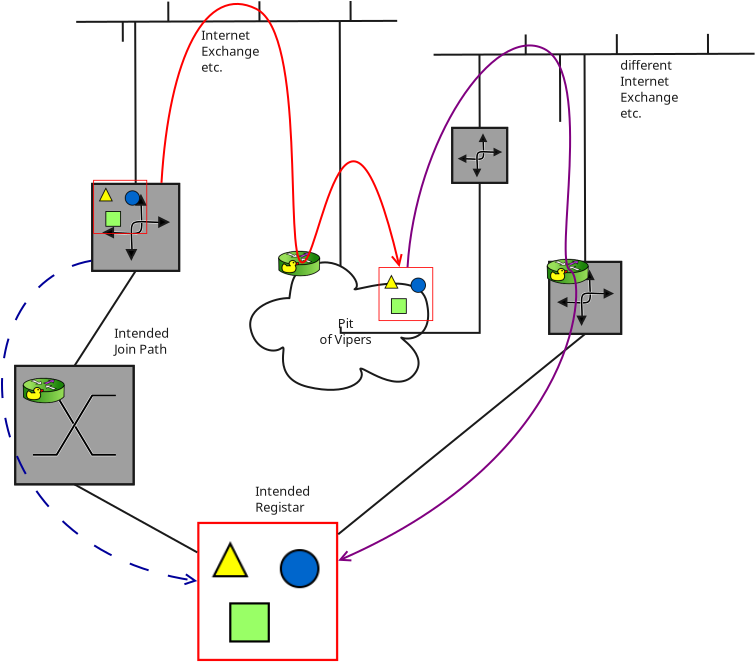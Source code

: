 <?xml version="1.0" encoding="UTF-8"?>
<dia:diagram xmlns:dia="http://www.lysator.liu.se/~alla/dia/">
  <dia:layer name="Background" visible="true" connectable="true" active="true">
    <dia:object type="Network - Router Symbol" version="1" id="O0">
      <dia:attribute name="obj_pos">
        <dia:point val="6.4,18"/>
      </dia:attribute>
      <dia:attribute name="obj_bb">
        <dia:rectangle val="6.3,17.9;10.85,22.45"/>
      </dia:attribute>
      <dia:attribute name="meta">
        <dia:composite type="dict"/>
      </dia:attribute>
      <dia:attribute name="elem_corner">
        <dia:point val="6.4,18"/>
      </dia:attribute>
      <dia:attribute name="elem_width">
        <dia:real val="4.35"/>
      </dia:attribute>
      <dia:attribute name="elem_height">
        <dia:real val="4.35"/>
      </dia:attribute>
      <dia:attribute name="line_width">
        <dia:real val="0.1"/>
      </dia:attribute>
      <dia:attribute name="line_colour">
        <dia:color val="#1a1a1aff"/>
      </dia:attribute>
      <dia:attribute name="fill_colour">
        <dia:color val="#ffffffff"/>
      </dia:attribute>
      <dia:attribute name="show_background">
        <dia:boolean val="true"/>
      </dia:attribute>
      <dia:attribute name="line_style">
        <dia:enum val="0"/>
        <dia:real val="1"/>
      </dia:attribute>
      <dia:attribute name="flip_horizontal">
        <dia:boolean val="false"/>
      </dia:attribute>
      <dia:attribute name="flip_vertical">
        <dia:boolean val="false"/>
      </dia:attribute>
      <dia:attribute name="subscale">
        <dia:real val="1"/>
      </dia:attribute>
    </dia:object>
    <dia:object type="Network - Bus" version="0" id="O1">
      <dia:attribute name="obj_pos">
        <dia:point val="5.65,9.9"/>
      </dia:attribute>
      <dia:attribute name="obj_bb">
        <dia:rectangle val="5.6,8.857;21.65,25.137"/>
      </dia:attribute>
      <dia:attribute name="conn_endpoints">
        <dia:point val="5.65,9.9"/>
        <dia:point val="21.6,9.85"/>
      </dia:attribute>
      <dia:attribute name="line_color">
        <dia:color val="#1a1a1aff"/>
      </dia:attribute>
      <dia:attribute name="bus_handles">
        <dia:point val="7.932,10.893"/>
        <dia:point val="10.204,8.886"/>
        <dia:point val="18.826,25.137"/>
        <dia:point val="14.761,8.871"/>
        <dia:point val="8.575,18"/>
        <dia:point val="19.318,8.857"/>
      </dia:attribute>
      <dia:connections>
        <dia:connection handle="4" to="O2" connection="4"/>
        <dia:connection handle="6" to="O0" connection="1"/>
      </dia:connections>
    </dia:object>
    <dia:object type="Network - Cloud" version="1" id="O2">
      <dia:attribute name="obj_pos">
        <dia:point val="14.3,21.927"/>
      </dia:attribute>
      <dia:attribute name="obj_bb">
        <dia:rectangle val="14.2,21.827;23.3,28.4"/>
      </dia:attribute>
      <dia:attribute name="meta">
        <dia:composite type="dict"/>
      </dia:attribute>
      <dia:attribute name="elem_corner">
        <dia:point val="14.3,21.927"/>
      </dia:attribute>
      <dia:attribute name="elem_width">
        <dia:real val="8.9"/>
      </dia:attribute>
      <dia:attribute name="elem_height">
        <dia:real val="6.373"/>
      </dia:attribute>
      <dia:attribute name="line_width">
        <dia:real val="0.1"/>
      </dia:attribute>
      <dia:attribute name="line_colour">
        <dia:color val="#1a1a1aff"/>
      </dia:attribute>
      <dia:attribute name="fill_colour">
        <dia:color val="#ffffffff"/>
      </dia:attribute>
      <dia:attribute name="show_background">
        <dia:boolean val="true"/>
      </dia:attribute>
      <dia:attribute name="line_style">
        <dia:enum val="0"/>
        <dia:real val="1"/>
      </dia:attribute>
      <dia:attribute name="padding">
        <dia:real val="0.1"/>
      </dia:attribute>
      <dia:attribute name="text">
        <dia:composite type="text">
          <dia:attribute name="string">
            <dia:string>#Pit
of Vipers#</dia:string>
          </dia:attribute>
          <dia:attribute name="font">
            <dia:font family="sans" style="0" name="Helvetica"/>
          </dia:attribute>
          <dia:attribute name="height">
            <dia:real val="0.8"/>
          </dia:attribute>
          <dia:attribute name="pos">
            <dia:point val="19.071,25.084"/>
          </dia:attribute>
          <dia:attribute name="color">
            <dia:color val="#1a1a1aff"/>
          </dia:attribute>
          <dia:attribute name="alignment">
            <dia:enum val="1"/>
          </dia:attribute>
        </dia:composite>
      </dia:attribute>
      <dia:attribute name="text_fitting">
        <dia:enum val="1"/>
      </dia:attribute>
      <dia:attribute name="flip_horizontal">
        <dia:boolean val="false"/>
      </dia:attribute>
      <dia:attribute name="flip_vertical">
        <dia:boolean val="false"/>
      </dia:attribute>
      <dia:attribute name="subscale">
        <dia:real val="1"/>
      </dia:attribute>
    </dia:object>
    <dia:object type="Network - Switch Symbol" version="1" id="O3">
      <dia:attribute name="obj_pos">
        <dia:point val="2.55,27.1"/>
      </dia:attribute>
      <dia:attribute name="obj_bb">
        <dia:rectangle val="2.45,27;8.575,33.125"/>
      </dia:attribute>
      <dia:attribute name="meta">
        <dia:composite type="dict"/>
      </dia:attribute>
      <dia:attribute name="elem_corner">
        <dia:point val="2.55,27.1"/>
      </dia:attribute>
      <dia:attribute name="elem_width">
        <dia:real val="5.925"/>
      </dia:attribute>
      <dia:attribute name="elem_height">
        <dia:real val="5.925"/>
      </dia:attribute>
      <dia:attribute name="line_width">
        <dia:real val="0.1"/>
      </dia:attribute>
      <dia:attribute name="line_colour">
        <dia:color val="#1a1a1aff"/>
      </dia:attribute>
      <dia:attribute name="fill_colour">
        <dia:color val="#ffffffff"/>
      </dia:attribute>
      <dia:attribute name="show_background">
        <dia:boolean val="true"/>
      </dia:attribute>
      <dia:attribute name="line_style">
        <dia:enum val="0"/>
        <dia:real val="1"/>
      </dia:attribute>
      <dia:attribute name="flip_horizontal">
        <dia:boolean val="false"/>
      </dia:attribute>
      <dia:attribute name="flip_vertical">
        <dia:boolean val="false"/>
      </dia:attribute>
      <dia:attribute name="subscale">
        <dia:real val="1"/>
      </dia:attribute>
    </dia:object>
    <dia:object type="Standard - Line" version="0" id="O4">
      <dia:attribute name="obj_pos">
        <dia:point val="8.575,22.35"/>
      </dia:attribute>
      <dia:attribute name="obj_bb">
        <dia:rectangle val="5.443,22.281;8.644,27.169"/>
      </dia:attribute>
      <dia:attribute name="conn_endpoints">
        <dia:point val="8.575,22.35"/>
        <dia:point val="5.513,27.1"/>
      </dia:attribute>
      <dia:attribute name="numcp">
        <dia:int val="1"/>
      </dia:attribute>
      <dia:attribute name="line_color">
        <dia:color val="#1a1a1aff"/>
      </dia:attribute>
      <dia:connections>
        <dia:connection handle="0" to="O0" connection="2"/>
        <dia:connection handle="1" to="O3" connection="1"/>
      </dia:connections>
    </dia:object>
    <dia:object type="Standard - Image" version="0" id="O5">
      <dia:attribute name="obj_pos">
        <dia:point val="11.652,34.9"/>
      </dia:attribute>
      <dia:attribute name="obj_bb">
        <dia:rectangle val="11.652,34.9;18.7,41.858"/>
      </dia:attribute>
      <dia:attribute name="elem_corner">
        <dia:point val="11.652,34.9"/>
      </dia:attribute>
      <dia:attribute name="elem_width">
        <dia:real val="7.048"/>
      </dia:attribute>
      <dia:attribute name="elem_height">
        <dia:real val="6.958"/>
      </dia:attribute>
      <dia:attribute name="border_color">
        <dia:color val="#1a1a1aff"/>
      </dia:attribute>
      <dia:attribute name="draw_border">
        <dia:boolean val="false"/>
      </dia:attribute>
      <dia:attribute name="keep_aspect">
        <dia:boolean val="true"/>
      </dia:attribute>
      <dia:attribute name="file">
        <dia:string>#/corp/ietf2/iot-dir/slides/anima/brski/Registrar.svg#</dia:string>
      </dia:attribute>
    </dia:object>
    <dia:object type="Standard - Line" version="0" id="O6">
      <dia:attribute name="obj_pos">
        <dia:point val="5.513,33.025"/>
      </dia:attribute>
      <dia:attribute name="obj_bb">
        <dia:rectangle val="5.445,32.957;11.72,36.495"/>
      </dia:attribute>
      <dia:attribute name="conn_endpoints">
        <dia:point val="5.513,33.025"/>
        <dia:point val="11.652,36.427"/>
      </dia:attribute>
      <dia:attribute name="numcp">
        <dia:int val="1"/>
      </dia:attribute>
      <dia:attribute name="line_color">
        <dia:color val="#1a1a1aff"/>
      </dia:attribute>
      <dia:connections>
        <dia:connection handle="0" to="O3" connection="2"/>
        <dia:connection handle="1" to="O5" connection="8"/>
      </dia:connections>
    </dia:object>
    <dia:object type="Standard - Text" version="1" id="O7">
      <dia:attribute name="obj_pos">
        <dia:point val="11.85,10.8"/>
      </dia:attribute>
      <dia:attribute name="obj_bb">
        <dia:rectangle val="11.85,10.186;15.001,12.59"/>
      </dia:attribute>
      <dia:attribute name="text">
        <dia:composite type="text">
          <dia:attribute name="string">
            <dia:string>#Internet
Exchange
etc.#</dia:string>
          </dia:attribute>
          <dia:attribute name="font">
            <dia:font family="sans" style="0" name="Helvetica"/>
          </dia:attribute>
          <dia:attribute name="height">
            <dia:real val="0.8"/>
          </dia:attribute>
          <dia:attribute name="pos">
            <dia:point val="11.85,10.8"/>
          </dia:attribute>
          <dia:attribute name="color">
            <dia:color val="#1a1a1aff"/>
          </dia:attribute>
          <dia:attribute name="alignment">
            <dia:enum val="0"/>
          </dia:attribute>
        </dia:composite>
      </dia:attribute>
      <dia:attribute name="valign">
        <dia:enum val="3"/>
      </dia:attribute>
    </dia:object>
    <dia:object type="Standard - Image" version="0" id="O8">
      <dia:attribute name="obj_pos">
        <dia:point val="6.45,17.8"/>
      </dia:attribute>
      <dia:attribute name="obj_bb">
        <dia:rectangle val="6.45,17.8;9.15,20.5"/>
      </dia:attribute>
      <dia:attribute name="elem_corner">
        <dia:point val="6.45,17.8"/>
      </dia:attribute>
      <dia:attribute name="elem_width">
        <dia:real val="2.7"/>
      </dia:attribute>
      <dia:attribute name="elem_height">
        <dia:real val="2.7"/>
      </dia:attribute>
      <dia:attribute name="border_color">
        <dia:color val="#1a1a1aff"/>
      </dia:attribute>
      <dia:attribute name="draw_border">
        <dia:boolean val="false"/>
      </dia:attribute>
      <dia:attribute name="keep_aspect">
        <dia:boolean val="true"/>
      </dia:attribute>
      <dia:attribute name="file">
        <dia:string>#/corp/ietf2/iot-dir/slides/anima/brski/12375609741965607715pitr_Ducky_icon.svg#</dia:string>
      </dia:attribute>
    </dia:object>
    <dia:object type="Standard - Image" version="0" id="O9">
      <dia:attribute name="obj_pos">
        <dia:point val="2.85,27.55"/>
      </dia:attribute>
      <dia:attribute name="obj_bb">
        <dia:rectangle val="2.85,27.55;5.35,28.997"/>
      </dia:attribute>
      <dia:attribute name="elem_corner">
        <dia:point val="2.85,27.55"/>
      </dia:attribute>
      <dia:attribute name="elem_width">
        <dia:real val="2.5"/>
      </dia:attribute>
      <dia:attribute name="elem_height">
        <dia:real val="1.447"/>
      </dia:attribute>
      <dia:attribute name="border_color">
        <dia:color val="#1a1a1aff"/>
      </dia:attribute>
      <dia:attribute name="draw_border">
        <dia:boolean val="false"/>
      </dia:attribute>
      <dia:attribute name="keep_aspect">
        <dia:boolean val="true"/>
      </dia:attribute>
      <dia:attribute name="file">
        <dia:string>#/corp/ietf2/iot-dir/slides/anima/brski/join-proxy.png#</dia:string>
      </dia:attribute>
      <dia:attribute name="inline_data">
        <dia:boolean val="true"/>
      </dia:attribute>
      <dia:attribute name="pixbuf">
        <dia:composite type="pixbuf">
          <dia:attribute name="data">
            <dia:data>iVBORw0KGgoAAAANSUhEUgAAAIUAAABNCAYAAACIYaflAAAABHNCSVQICAgIfAhkiAAAIABJREFU
eJztfXl4FFX29ltV3dX7kn1fgUDCFhK2CAgKARUQFBUcPhFHBnXGcXTGcX7qOIgoKIszH+N8M4KC
wiiisi8iQRBQtrATCJAQIfuedHqv9fujknR3ujtpQgLoj/d58nCprnvr1L1vnXvOuaduEaIo4g7u
wB3krRbgDm4/3CHFHXjhDinuwAt3SHEHXrhDijvwwh1S3IEXZLdagO6C2WzWcRwnAwCGYWir1apx
/12j0VhpmmYAQCaTcTqdznwr5Lwd8bMgRV1dXUhJSUlcSUlJXHFxcXxZWVlMTU1NWENjQ3BdfW1Y
Q0N9cENDg7Gx0WQwmywaURSJzlyHJElBb9A3BQUFNQQZgxqCg4Prg4KCGoxGY2N4eHh1TExMWVxc
XElCQsK1uLi4EqPR2NjV93o7gLhdgld2u1114cKFtAsXLqSdP3++79m80xmFhYW9SorLohx2h+JW
y+cLGq3GGh8fX9w7pfel1NTU/P79+5/r06fPxbS0tAsKhcJ5q+XrLG4JKcxmsy43N3fI4cOHs47m
Hhlx9tyZgSVXS6MEoeMnnFZRUAfT0EcoodDKoNTJQGtkUOhkUGhlkGsokHKpGZmSAFpalAGEjABB
AoyNA8cKAACeE8DYeAAAY+PB2HiwNh6MhYPTwoO1Sn+2WhaMiQPPdNxfFEXyiUlJPw0cMPDskCFD
cocPH35kyJAhuRqNxtrJLrupuCmkKC0tjd29e/f4w0cPj/jx0IHRl/ILkwRe8GnkkiSB4Dg1Inrq
YIxWwxirgiFCCUOUCuoQGkqdNOOxHN9ah+VdZY7n0XJLUln6DycIrWWeFyD4KgsCBMGt3HxcEATw
gkQip5mDrZaFvY6FvZaDrYqBo5aDtUz6VxR89wFJkUK/vv3y7rrrrkNZWVmHx48fvzsyMrLy+nuz
+9EtpOA4Tnbo0KG7duzcMWnbjs3T8vMuJ/s6TxOkQGyqAbH9ghCSoEF0bwPCkrQAJckkiiK45sEQ
AXDuRPBDCo/jHOeSiechtpZdBHEvexHEgyyCW7mZLKLYShZBEME6edgrWVjLWFjLGVh/YmEtZcHb
vJlCEIQ4MH3gmcmTJm+7//77vxk6dOgxiqJ4rxNvAbqMFKIoEgcPHhz10aoVz23ZvOXBJpNF3fac
+H5BSEwPQVJ6COIHBCNUG4tL22zY+cUPuPrTNUz87WBkPh4GhY5qadNFClEEx/soQxrwFvgjhYc2
4dwJ4q5ZBA/NUvwpg1M7C5AS0wdqWt16Pbd79t0X0o+oRhnkGU5o0+SwXWMlkvzEwFHuPfYhISF1
06ZN2zB79uxPsrKyDvts+CbhhklRXl4evWbtmif/s+Jfv79WVBrl/ps+TIl+o6PR754opI2KAq2h
QHA0ag5pcGB9PvZ/dwh3jxqFp2bPhsFgwNL330fu8WMYOb03MmeGQR1Mu55EUQTvixQexHERRNIs
vknB+tE4HmQRBBR9W4dzq1waPjvsYSSqUgLum5XF7yJ6kg7h4yVCtUxDvE2E+SID83kG1ssseKvn
GPTp0+fi3LlzV8ycOfOz8PDw6oAv2EXoNCmKioqS5731xqJ1n61/hOf4VvsgOFqNzInxGDwpAQn9
gkCQkqXHlQTj5IZabP/ie8jlcjz5xBN4ctYsJCYmerR7+MgRLHp3Eb7fvx93PdIH6b8Khj5CCUHw
VNUeZHHTJizLgyCJZuK4ESQAUvibkmouWHBtTwMqj1kRa4zHZO1sTI6YCTlJ++0fjnRi4qk+6PFs
EFSJkh3kPg213oMI2Io5NJ1kYD3Pgm9yjQdN08zs2bM/ee211xYmJCRc83uxLsZ1k+Lq1auJ8xf8
7Z21az6f0UIGmZxE5sR4ZD2ShD5ZEa1EAIDaYgs+/+tJnD9YBgB4/bX/weuvvg6ZrP0QyclTp7Bw
0SLs+nYXhk/tg4Ezg6CPVALwTwpNcU/8638+x68+zYQIEXwLKfxOQ+2Qxe04Va4Dvy8Ul45cxaWa
8wCAp+P/jBnRz4EkKJ/yH1BswoJDL2HA4giAbLFZ+PaNWgGwXuJgPsnAnue6Pk3TzJw5cz569dVX
F8XGxpa223FdgIBJwTAMPX/BmwuWLF7yJ5bhKABQ62nc+1QKRv+fXtCHKv3WdVhZnP62FGf3leP8
9xXQaFQYP/EezHx4Nu65eyzkcrnfunl5eXh38WJs2rIZQ+5PwYCZRhjjVB4dSkODmg0GfPLBenAc
h+kfDkJID7VP4rQ7DbnZKbLCEDi+0+KnsxXIrzmDOFUPjAgejxHBE5Ci6d8qn0gIMDENMMpDPORe
JD6DXNM+JP82yM2o5QM0akXwTSIsRzlYjrAQGalNpVLpeOONNxa88sori2UyGYduQkCkOHnyZMbM
WTM2XDxfkAhIsYLsOakYN6c31Hr/KrQtWI4Hzwq4dKgKp3aXIm9vBUSWwOjsLMx4aCYmTZgCjUbj
s+7ly5fx3pIl+OLL9Rg0tif6Pq5HWA8tNLXx2Dz/JBx2Bp+sWoVn//w0NP0d6D8tyqWqxXamHr6l
DFCnImDaK0Ph+au4YrqE3toBGBk8ASOD70OMMtFDHoHksUnzAb4qWoWawkY8mjAHc6JehYyQNOCT
dcOBPlaEjlO11vFwkdsYtb7IAgCCTYT5IAfzD2zrscGDBx9fvXr1U/369csLuPOvAx2S4p1Fb8+b
97d5f+M5Ka4w/KFEPPSXdBgjVO3WawsvVc3zEAURV0/X48zuUuTtqYC51onhowfh0akz8MiDMxAS
HOzVztWrV7F46VKs+e9aaPVqOG0snpw1C4veeQcqlQp/futFbD3wNe57s3e7T6IkBAnxxwjUfM8j
/9JllFuLkW7Iwqjg+5AVlI0QOtzr+jzJ4SvNMmwsWAtTpRUxY/Uw9FGi6LNGBDui8GbCSsRo4jHx
VB/0ei4YigTX9OLhDXFtYiutZcGnV8ObRDR+w8B+XqqnUCicixcvfuWFF15YHuAQBAy/pBBFkfj1
nCc/+2TV2scBwBihwsx3hmDA2JhOXcivxwBX/KHichPO5pQif18VKguaMGBYH0ybMg2/emgW4uLi
PNorKyvD3//xD0yYMAHZ48a1Hj946AAemDoRszcMRYsD6U4K2GVgdoej/KAV567kwcI2YahxDEYE
T8Aw4z3QyvQ+5WdlDqxTLcGWi+tgrXcgbrweUffqIFOREEURjINH8WYTavY7MCR6JI6Uf49BSyPB
E64YhT9S+HOXfcGex6NhOwOh2WP54x//+P6yZcv+1E6V64ZfUvz+D7/98IPl/54LAD0yQ/G7lXdD
E9T5JQivudxv/EHqoPpyG/L2VODi91UoOdOIHmlxGDl4NP7w/B+Qlpbm9zosyyIoIgQPvp+GkB6S
K8gJAspOmXDxv424er4SBEjcF/4IRgRPQKZhFGjS/30xcivWKBZi54WNsFucSLjPiNh79CAUhM9p
qPGiAxf+XgO5nsTAhRFt7tPdXe44+OYPvElE3ZdOMMVS26+//vo7b7/99l87rBggfJLi66+/evTR
Rx/7EgBSR0bi96tHg5LdWOqFP4/B2/Dz9BhoRo/LX7P4ZNlGAMAzc+fi1b/8BdHR0X6vNXRcBlT9
7RjwsBQ24XgeTiuPS99UI/fjEpAUiSFJWZimfBYZulEg4L3kYqObsEbxFnad3QaW4ZA8KRjRd+ta
15X92imCCMbKwVrCQtuL9nCXPe4tgOBbexBZoGa1A0yJAIIgxG+//XZCdnZ2TkCVO4AXKZxOpyIu
MaayprLOGJagxZu7J0JG33guTnvhYVe5ZY2BAFESgTMbarBzw3dISkrG3Dlz8KvHH4dWq+3wWn9+
60Vs2f8VJrzZG4D3k9h41Y6CnFr8tLceGrkOEyKm4SHNXITQEbDQ9VhFv4k9p3dBJAQkTw5GzCg9
SBnRocfgdT9e5Ofdyu1rzUAgOERU/dMBvklEr169CvLz81O7IlTuRYq1a9c+MWvWrDUA8Kd1Y5Ey
3NvY6gwC61CJFA1XGSyduru1rlpP+59nRYBxcOBZ786c+20WCMK/enbaOZQeNeHKnjrU5FlhNBjg
gBWkEug1JRSxIw3g4WedROj8ologWjNQ2PN51H0urdJv3rx56pQpU7ZcVwM+4BVB2r5j61QACInR
dBkhALQ7qG2Lhng5nv54OCiFpKFEAeCblx9FQQQvuhbMeEEAraYAkmh1QVtVtSi2WavwvDQpJxA/
0oj4kUaYKuy4uq8BupgIRAzTgWieUUTOowWf9+PRrJ8b9Tw/gJMChCqVAqUlRN4iEjt37nygW0hx
5sKZdBBSuLprEUiHSv8jSQIJg4L9P30dTUOiZzTTpwyiexlQh9FIeywCgKdm8SFe++12cG/ebbrX
7dySA6UiCTgEnDlzZmCnGmgDL1JcOleQDAAFuTUQRbQ+MTeKG+tQf2366VAxgDabwVXIQdXoQYsy
MDbJZaQE15mEW1syt+OKZs1VXVeNelQjYqTGSya/cnTNwrQEAWBqJBIfPXp0WFc02e4CxP61BRgz
q1dXXMcvRH+9dQMd6nd520fzljIWu975DkOHDIFOp/PRGuFVFiHi6LHjsFpsrb+0kMKfHAjkQegE
Way5rthHSyLyjcKLFNFx0RXlJeVRALBp8WmkjY5EeIKvzgocop8B9jrPT9mv6vV3it/zvY8re3Eg
SRIbN2xAeFhYO9IBpXXX8PaHb2LTf7fBwToQNVqHqNE6KGMob5lvUNZAwFtE2Pa7DNPk5OSiTjfm
Bi9fMzQkpLal7LByeHviLtSX29qe1nm0mctby+1V8ajuW5v4Pd/PDy0EURpkiO8RgwMHDrQjAfDF
+vVIju2DVQu+AGsRkP5KJFJmhUAb77aYFyD5/cp6PQQRANNnHJxml6aIjo4uD7wB//AiRUSElDco
jyBByACnlcN703aj5EJDpy/if/A7ni7abdfjGh3X8veAxvUPw/4OSDFj+nT8VFiID5YvR9bAETj7
Xg2KFjJw5GhhL+YB0b92a2vU3jAEwLKFh61UWiQjKWlaCwkJqeuC1r1JQZKkAADKRArhT6hAyAk0
VtqxdPp3OLala/M8Opou6q5ZcXxDMfavKMSuxfnY838vI3ddMUrPNPqMS7iq+x4Qf3RTpfA4+MMP
Hse2H9uAxAEJ+PXvnkJZmZQLEhMTg7m/+Q12bNuGsuISvPPGQsSxvXH5HyYUzLeD2amHo1Byof1f
9cbIInKA6QsOjSel2MS9T6Ugc2I8AEAul7Pt1Q0UXjaFRtWchi4Aql4yRMxWoWadHQ4Li49fPIRj
W6/iiUVDYQgPfJVU9NMRvh5d1snjxJYS5H5+BZVX7X7bpNUU0u6PRMZjca3JNx3K4ccDUvRicPHi
JVTX1MAYrMczb8/C+n9sh7GXCrtPb8O61K/w0GOTsfCvi1ozxYwGA2ZMn44Z06fD4XDgu+++w5Zt
27BtzXawPIOkobHgeppB9WBaE5Hb3nIb6TqUn28UYf6ah+WaZE+OmdULD7+Wjk9fOsYDoLqNFEql
0gEAQktiRxKF+Bd1qFxng/0Kh3N7y/G3sTsw4ZlUjJ+bGlgI3G+sxrOzyvNN2PzGCZQVetowISEE
NBoCajVw8aKkIRgbj9MbynB+RwVGPtsDfSdHAkTgRq07aL0MsUnRWPHf/4dPN61CVUE9Br8Ui+B+
KoiiCHOJEz9s2YPU/ltx/9TxePeN95CS4srVVCqVmDhxIiZOnAie5/HjoUPYunUrtmzbhqpqE3pk
JgApdvA9rCDc1t461mGuH+2nedRvckphApLA/b9LxQMv9ANBAE4bLwKAWq3uEuPPa0QJgvCSj9IR
iJmjQdiDKpAqAg4Liy3LzuK1UVux56OLcNraTwIKxPArOFyDj576sZUQw4dT+PhjFRobdait1eHa
NS3y87XgOD0OHdLg8cclA491CNj3jwLsX17o3bP+5nUfMqoSRLz12rtgSQfGLOmB8IHa1jq6OAX6
PxuBYW/H4kTljxiQOQgPPHo/8vK8c1woisLdo0Zh6ZIlKLh4EQf27cfUUdNAHNOjcF4Tqv8poHaX
A5xJ8K813cCUCTB9wqFuo0QItZ7Gb/59Fyb+oV9rDIkAcX2x8Q7gpSn0en0TAIjONlKSgGEEDV06
jbpdDjQdd8JUbcdX75zCxvfOYOyve2PU4z0QnujDfe0g/lBZ0ITPXzwKp0O6ty+/VOHRR32n6FEU
kJVFIStLhbfeUmDsWBuKiwWc21IBdTCNzJmxXu23J09LMXSYHNrUWMSM8p1PIQJQR8rRd0444ic7
cX7nCQy5axiyRg/FkreWIXNQhs966QMHokfvJIjRTpQuKUbdtUbgGkCHk9AMlLm17yktWyHAfkBE
U57r7cP+Y6PxyBvpMEZ5RpudVikWbzAYTP5u+XrgN3jlz/ChtASiHtMgdKwKdd/ZYTrhBM8J2L0i
Hzkr85GcGYaR05ORPj62NVWvPYNSFERsnnccDrtEiBMnNMjI8J0Mm58vYOlSBrGxBJ57jkbPniTy
8zXIyLDi0iUBx9cWI2lEMAzx3jZGRx5QZIbOa8XSH5ShMqTMCkHCZAOu7MjDyDGjkDF8IJa8uRR3
Zd3Vet6u3B1Y9uESHN5xHIIgwjhYgaQZeshDJQXNCW4WqQhAAOyXeDh+EGAtYVt/C43X4OHX0tH3
nij4gij4l7Uz8DY0m9939FwI8oY8hETkYxqET1Cj4bATDccc4JoEXDlegyvHa/DZ67lIGxmFAdkx
SBsdCX2Yj4GCNG0UnW0CAPzrX0q/hOA4YMAAK7hmuZYscaK2Vge1msD332sQFWUGz4nY/8p5hOll
EATRgwjFVg53vZKM8L5af56wX83ib+pRBMmQNCMIsQ/oUZZTiHEPjEfqgN5I7hePw8eOoia/AbpU
BSIfVkObSoOgPF8+agFTJcCSy8J+lgdjdq27hCZoMXZuCjInx4Gm/QefWUaKuXeVTeF1pdYs4QBX
5eVBJCImqhF+nxrmPCcajzMw5zPgGAFn95bh7N4ygABiU41IuzsKyUNDkZwRArlSGvwz35QAAEJD
CTz7rP8k4MpKARwngqIopKaSyMtjcemSgEGDKERGEnjhBRrLlzOoqJf+3N9TFAGYARR9X4fwvtqA
Fp4Cia62kEWup5DwsBER4zSo2luCgu2XETRMibTpYZAbSI80PLFFIzS/6+G8LMBR7/qdIIDEjBBk
zUjCoPtiW2MQ7YFz8gTQjS5pS8P+XpT1B4IC9AMVCM5Qg7eLMJ11oPGUE5YCBgIrovRCI0ovNAL/
AUgZgbi+QUgYFIyS01IAdeRICmQ7jkxsLIlZs+RYs4ZFXh6PBx6QYeBAl1bJzpZh+XLJZboIoHfb
+6IIOBqbO99HZBNoJ1oaUORVhExDImayDtGTtB7TkMgDjnIOlossbBc52Ms48IxnB+vDlEh/IBZD
pyUgLEkLgiBAkoGtRoqCJFa3kaJFBYkBvHLfKhQPlK9tQmMeg+gpOhgHKRE8TIXQLDXAAuYCBqbz
TjRddMJRxUHgRFw7U49rZ+rR8spHaGjHHfDppyq8/roCHAf06UN6kCg52fWfCniSoo4AOF6EOtTb
xrmR/AdfvBEYEfYKFk1XnbAWsmDKBdhrWQg+puOgWDX63huJvmOjENffCLm8c3vIOKwMCXTj9HG9
EHmgdm0TGs5KT2nZRjPKN5kRNEyFmMk6KIwUDH0VMPRVQEZRYJt4mAsZmK8wMBc6YSuR6tkCvJ2U
FN/qpLzc9eS1Xdb6fbwKuGZH3DBDi9Qu+d3vxePGfBNB4AUwTTyc9RxsdSxsFSxsZSyclRwYkwBn
k3/3XB1EIykzBMlDQ5A0JARhiVqQXZOb0KWWpl+XVAhwH5b6zRZUn3Wt2FIUwPNA/RE7TKcciJ6s
Q8Q9rmVluZ5CcIYKIZlqUCSBSytrUXPMhq1bOQgC2p1C2sPevZIRpAaQ5Hb8ba0M667ZoY9WoKnM
CUtlbWsyDgA4bVzrUyyIAnhWhMiJsJs4sBYOnFWA08yDtwlgbQJYW2DGFq2WIbynFtFpesT0NSI6
zYDgWDVkMt+G9I3AbmEooBtd0tbgVQDcazrJoPJHiT0TJsiwY4ca1dUi5s93YvVqBoxTRMnXTbBd
Y5Ew0wD46I/wLC1qjtlgsYhYvZrF00/7f4XQH+rrRSxaJMkxGYASwG4ALwLIt0hPblO5E8f+U3zd
bbcHSk5CH6mEIUoJQ6QSQfFqhPfQISxJC32E5G1RJAGiqzKV/KCze3z5g98wt8i3zwreLqJxh7RM
EhVFYONGFShKKv/nP0q8/DKNiRNtuHxZQF2uHc46HmkvhoGkPeUP6quEOkoOWwWL556zIzOTRHp6
4E8TwwBjxrh2DdpIEh6ZU0qDDMogGTi7AM4hQKZyte0uiUxBgmoO2VNyErSGAq2WQaGlQGtk0ATR
UBnlUBnl0IYoWv9AADLKpd4IggDVWXXXSTAOrnttipYNvMQO7FjTQQdsJqnzt25VQ632HOyePUmc
O6fFs8/asXo1C0sRg7MLqhA31QDWxIN3ihCdIgROBG2kYKtgwbLAoEFWHDigwahRgRHj6aftOHdO
mg70cQpoIhWg1RSMSSpEDdHDGOOKj1AE6TGHtzeYbZ9wGeWShyTJrrIFugQsI5Gi27yPlqXzdiEA
5qMOAMCjj8oxeLDvAaRpYNUqFWw2YP16Fo4aDgUrO17ynzTJhro6HTrYrQAAEBTkGpxhf46HPlrZ
7er6doLgptG7ihReeq5lk1HB4X/6sBWxsDdriSef7NgG+OQTFaKiXAOlVEorn8nJJBISSPTpQyIx
0SXKyJFUQIQAgJdfpkE3x7wub6pt/+RfINwXI2+pS2q7IglCksB993XchFIJFBXpUFwsIDSUQHBw
1z3J8fEkZs6UY/VqFqWHTBj4VBRozc9iz9jbFl6awn2vR392BVsluWX9+1OgArQJlUopxtCVhGjB
X/4iJSnwTgGVp/537abstLo0RVe5pF6kcN8hxZ8HIjZvAZiefnvs9967t2v6qcvvwiTjnwGELl4h
BXyQwsNY8RcCbs61MBhuH4OuhRRNZT/b3Y87Bc7pCqZ1W+aVe8NC20SbFkGaA5jV1V3P0s6iRWsx
pm7bCuq2BOe2sNZt3kdAlXRStUA9hJuBurrmUHUHQbdfGtynj24jRcvaB4DWXdnagtJJ00Zu7m2x
azAAwNk8a6hCrj9M/nOGu6F5UxJ3/eVU0GGSy1FZKYLtEm7eOHZ+I3WO+n8ZKboDXqRQqVSuly38
qGJNL6njTSYRhw7dem1RXi7C2rwxWFBKV2+hcHujocKlHLrNJXV/c5mp9q0qVAkyyJrXOv75zy55
0fmG8PEqBqIgvQ8RM8R3NvYvEaZqB7588wwL+H41o7PwGadoIUb9FiecxT40AQnoM6WA0bZtLEpL
u/S1g+uCzSbivcUSMUP7qqEw3kbWbzeiorAJy6f/aLGa7HKKoviVK1f+pqva9hnR3Llz5wN6vb5J
YERUrLDBdMhbGwSPUYKQSUvXzzzj6Cp5rhsL3mFgNYsAAfR5pOu2Y7qdcW5PhbBw4m6hsqROq1Kp
7Bs3bnz46aef/rir2vfpko4dO/a7/fv3j05ISLgGAajZYkfZSivYepdGkBlIBI2QlqV37uTw7LMO
CDdZYezdy+HdhZLbETNcj5DUX7Y9IfAitr930frx84cIgRfIkJCQut27d49/8MEHt3bldfzGKdLT
00+fPn06ferUqZsBwF7IoXipBXW7Ha1BrbD7VVBESZ7Ihx8ySE62YMECJ0pKupcdLCvZMmPHSkaW
wiBD/9m+X5T5paAsvxHvTz1oyVmVpxFFkRg+fPiRkydPZowcOfKHjmtfHwLasH3dunWPv/TSS3+v
qqqKAACZnhSD71YSxhEKCA0iij82g6nztD0GD6aQnS1DdjaFESNkrcvbnUVRkYD9+3ls38khJ4eH
2SQRj1KQGPm3RAT1kt6Cp0iyTXKMW+JMNyXZdL4dok07bllhBAGKJOC0cdj/0VX7no8u0DzHUwRB
iM8///wHy5Yt+1NXBavaIuBPOzQ0NATNnz9/3r///e/nGIahAUCmIcWgLAURMkIFezmHhiMOmC8w
EH3YpgMGUOjdm0RqKom4OBIxMQS0WgI6HaBWEyAIoKlJhMUC1NQIKCsTUVQk4NhxAQUFAupqvLWP
MkiG/nOiPDyOXwopIAKnt5eKOcuv2GsrG9WAtH3RypUrf3Pvvffu9eqMLsR1fwSmqKgoed68efPX
r18/nWVZOQCQMkLUp9NEyGgVVMFymM46Yb7khPmy74+q3Qg0UTQiMrSIGqqHsZcKJCk9US34uZNC
FIG8nHL8uKq06afzFXpA8ghfeOGF5QsWLHijq6KW7aHTn4sqKSmJ++CDD55fsWLF3MbGRmPLcVWs
XAzKVBDGQUoogmVwFHOwXGXgqOLgrOJhr2DBmjsmCiknoAqTQxUmgy5OgaAUFYw9VaD1lE8124Kf
Kyl4TsT5XRXikf+Wma9drGpVfVOmTNmycOHC19LS0i746aouxw1/WM5isWhXr1791PLly18oLCzs
6WoZ0CbRCB6sRFCGCnId2dohvEOUjFUW4B0COJsAmZwEpSAhU5MgaRIat3C19yD8ckjRWGrH6a0V
7JH1V0Vrk73V8rr77rsPzJ8/f96YMWO+x01Gl32CUhAEct++ffesW7fu8U2bNj1UX1/v8QUXbTIt
GlOVhCFVAW2yAiQV+GD+0khhMzG4tL8aF3bWWQpPlGtavtxMkqQwderUzS+//PLSW/kZym75WC3D
MPS333474YsvvpixdevWBy0Wi8fW+zIVJehSaDI4TQlDHyXU0fJfPCkaK+woOFiD4sMW8+Vj5WqO
5VsbDA8Pr37iiSfWzp07d0VKSspl3GJ0+2etbTab+ptvvrl/z54943JycrKvXLnSo+05tEbOaxNl
pDZRQegSaegSFdCGu3zYnyMpLLVOlJxpRMVZM3vtmImpvFrvsSWvQqFY0kpMAAACJklEQVRwZmdn
58yaNWvNlClTtnTVbrldgZvyrXN3FBUVJefk5GTn5ORk79u3756200wLlAaa1ybIKHWUHNoYBbRR
NNSRNJRBstuOFPY6BrVFVlReMqOxiLVX5DeJdeUmr/CqVqu1ZGdn5zzyyCNfT5o0abt77srthJtO
CnfwPE+dPXt2wIkTJzJzc3OHHD9+fPC5c+f6t7i6viBXyARtlEJQhJMyVYgcmggaSoMMCoMMCj0F
lZGGUi8D0bzZx42SQhRE2BtZOE0CrHVOWKqdsFQzsFZyjKWKYysLGxSMg/W5CieTybiMjIyT48aN
2zN+/PjdWVlZh28njeAPt5QUvuB0OhVnzpwZeOLEicwTJ05kXrhwIa2goKBXbW1t6PW0ozYoWIom
oTLSAggCtIYkRIgESRCg1AQligIpCoBMTgngCJ53guccAkQegsPMkjwrEKyDI21NjoCydkiSFJKT
k4vS09NPDx8+/MjQoUOPDR48+LhHfsrPBLcdKfyhsbHRWFhY2LPtX1VVVURVVVWE2Wy+sV3lAwBB
EGJERERVUlLST8nJyUVJSUk/9ejR40q/fv3y0tLSLtyMwNLNwM+GFB3B4XAoa2trQ6urq8Orqqoi
amtrQ2tqasJYlpU3NDQEAZLbbDKZDIA0dTU1NelpmmY0Go1Vp9OZaZpmDAaDSalUOlQqld1gMJg0
Go01MjKyMioqqiI8PLy6u9Ybbif8YkhxB12H/w+mKIxui/0RbgAAAABJRU5ErkJggg==</dia:data>
          </dia:attribute>
        </dia:composite>
      </dia:attribute>
    </dia:object>
    <dia:object type="Standard - Text" version="1" id="O10">
      <dia:attribute name="obj_pos">
        <dia:point val="14.55,33.6"/>
      </dia:attribute>
      <dia:attribute name="obj_bb">
        <dia:rectangle val="14.55,32.986;17.424,34.59"/>
      </dia:attribute>
      <dia:attribute name="text">
        <dia:composite type="text">
          <dia:attribute name="string">
            <dia:string>#Intended
Registar#</dia:string>
          </dia:attribute>
          <dia:attribute name="font">
            <dia:font family="sans" style="0" name="Helvetica"/>
          </dia:attribute>
          <dia:attribute name="height">
            <dia:real val="0.8"/>
          </dia:attribute>
          <dia:attribute name="pos">
            <dia:point val="14.55,33.6"/>
          </dia:attribute>
          <dia:attribute name="color">
            <dia:color val="#1a1a1aff"/>
          </dia:attribute>
          <dia:attribute name="alignment">
            <dia:enum val="0"/>
          </dia:attribute>
        </dia:composite>
      </dia:attribute>
      <dia:attribute name="valign">
        <dia:enum val="3"/>
      </dia:attribute>
    </dia:object>
    <dia:object type="Standard - Text" version="1" id="O11">
      <dia:attribute name="obj_pos">
        <dia:point val="7.5,25.7"/>
      </dia:attribute>
      <dia:attribute name="obj_bb">
        <dia:rectangle val="7.5,25.086;10.374,26.69"/>
      </dia:attribute>
      <dia:attribute name="text">
        <dia:composite type="text">
          <dia:attribute name="string">
            <dia:string>#Intended
Join Path#</dia:string>
          </dia:attribute>
          <dia:attribute name="font">
            <dia:font family="sans" style="0" name="Helvetica"/>
          </dia:attribute>
          <dia:attribute name="height">
            <dia:real val="0.8"/>
          </dia:attribute>
          <dia:attribute name="pos">
            <dia:point val="7.5,25.7"/>
          </dia:attribute>
          <dia:attribute name="color">
            <dia:color val="#1a1a1aff"/>
          </dia:attribute>
          <dia:attribute name="alignment">
            <dia:enum val="0"/>
          </dia:attribute>
        </dia:composite>
      </dia:attribute>
      <dia:attribute name="valign">
        <dia:enum val="3"/>
      </dia:attribute>
    </dia:object>
    <dia:object type="Standard - Image" version="0" id="O12">
      <dia:attribute name="obj_pos">
        <dia:point val="15.62,21.2"/>
      </dia:attribute>
      <dia:attribute name="obj_bb">
        <dia:rectangle val="15.62,21.2;18.12,22.647"/>
      </dia:attribute>
      <dia:attribute name="elem_corner">
        <dia:point val="15.62,21.2"/>
      </dia:attribute>
      <dia:attribute name="elem_width">
        <dia:real val="2.5"/>
      </dia:attribute>
      <dia:attribute name="elem_height">
        <dia:real val="1.447"/>
      </dia:attribute>
      <dia:attribute name="border_color">
        <dia:color val="#1a1a1aff"/>
      </dia:attribute>
      <dia:attribute name="draw_border">
        <dia:boolean val="false"/>
      </dia:attribute>
      <dia:attribute name="keep_aspect">
        <dia:boolean val="true"/>
      </dia:attribute>
      <dia:attribute name="file">
        <dia:string>#/corp/ietf2/iot-dir/slides/anima/brski/join-proxy.png#</dia:string>
      </dia:attribute>
      <dia:attribute name="inline_data">
        <dia:boolean val="true"/>
      </dia:attribute>
      <dia:attribute name="pixbuf">
        <dia:composite type="pixbuf">
          <dia:attribute name="data">
            <dia:data>iVBORw0KGgoAAAANSUhEUgAAAIUAAABNCAYAAACIYaflAAAABHNCSVQICAgIfAhkiAAAIABJREFU
eJztfXl4FFX29ltV3dX7kn1fgUDCFhK2CAgKARUQFBUcPhFHBnXGcXTGcX7qOIgoKIszH+N8M4KC
wiiisi8iQRBQtrATCJAQIfuedHqv9fujknR3ujtpQgLoj/d58nCprnvr1L1vnXvOuaduEaIo4g7u
wB3krRbgDm4/3CHFHXjhDinuwAt3SHEHXrhDijvwwh1S3IEXZLdagO6C2WzWcRwnAwCGYWir1apx
/12j0VhpmmYAQCaTcTqdznwr5Lwd8bMgRV1dXUhJSUlcSUlJXHFxcXxZWVlMTU1NWENjQ3BdfW1Y
Q0N9cENDg7Gx0WQwmywaURSJzlyHJElBb9A3BQUFNQQZgxqCg4Prg4KCGoxGY2N4eHh1TExMWVxc
XElCQsK1uLi4EqPR2NjV93o7gLhdgld2u1114cKFtAsXLqSdP3++79m80xmFhYW9SorLohx2h+JW
y+cLGq3GGh8fX9w7pfel1NTU/P79+5/r06fPxbS0tAsKhcJ5q+XrLG4JKcxmsy43N3fI4cOHs47m
Hhlx9tyZgSVXS6MEoeMnnFZRUAfT0EcoodDKoNTJQGtkUOhkUGhlkGsokHKpGZmSAFpalAGEjABB
AoyNA8cKAACeE8DYeAAAY+PB2HiwNh6MhYPTwoO1Sn+2WhaMiQPPdNxfFEXyiUlJPw0cMPDskCFD
cocPH35kyJAhuRqNxtrJLrupuCmkKC0tjd29e/f4w0cPj/jx0IHRl/ILkwRe8GnkkiSB4Dg1Inrq
YIxWwxirgiFCCUOUCuoQGkqdNOOxHN9ah+VdZY7n0XJLUln6DycIrWWeFyD4KgsCBMGt3HxcEATw
gkQip5mDrZaFvY6FvZaDrYqBo5aDtUz6VxR89wFJkUK/vv3y7rrrrkNZWVmHx48fvzsyMrLy+nuz
+9EtpOA4Tnbo0KG7duzcMWnbjs3T8vMuJ/s6TxOkQGyqAbH9ghCSoEF0bwPCkrQAJckkiiK45sEQ
AXDuRPBDCo/jHOeSiechtpZdBHEvexHEgyyCW7mZLKLYShZBEME6edgrWVjLWFjLGVh/YmEtZcHb
vJlCEIQ4MH3gmcmTJm+7//77vxk6dOgxiqJ4rxNvAbqMFKIoEgcPHhz10aoVz23ZvOXBJpNF3fac
+H5BSEwPQVJ6COIHBCNUG4tL22zY+cUPuPrTNUz87WBkPh4GhY5qadNFClEEx/soQxrwFvgjhYc2
4dwJ4q5ZBA/NUvwpg1M7C5AS0wdqWt16Pbd79t0X0o+oRhnkGU5o0+SwXWMlkvzEwFHuPfYhISF1
06ZN2zB79uxPsrKyDvts+CbhhklRXl4evWbtmif/s+Jfv79WVBrl/ps+TIl+o6PR754opI2KAq2h
QHA0ag5pcGB9PvZ/dwh3jxqFp2bPhsFgwNL330fu8WMYOb03MmeGQR1Mu55EUQTvixQexHERRNIs
vknB+tE4HmQRBBR9W4dzq1waPjvsYSSqUgLum5XF7yJ6kg7h4yVCtUxDvE2E+SID83kG1ssseKvn
GPTp0+fi3LlzV8ycOfOz8PDw6oAv2EXoNCmKioqS5731xqJ1n61/hOf4VvsgOFqNzInxGDwpAQn9
gkCQkqXHlQTj5IZabP/ie8jlcjz5xBN4ctYsJCYmerR7+MgRLHp3Eb7fvx93PdIH6b8Khj5CCUHw
VNUeZHHTJizLgyCJZuK4ESQAUvibkmouWHBtTwMqj1kRa4zHZO1sTI6YCTlJ++0fjnRi4qk+6PFs
EFSJkh3kPg213oMI2Io5NJ1kYD3Pgm9yjQdN08zs2bM/ee211xYmJCRc83uxLsZ1k+Lq1auJ8xf8
7Z21az6f0UIGmZxE5sR4ZD2ShD5ZEa1EAIDaYgs+/+tJnD9YBgB4/bX/weuvvg6ZrP0QyclTp7Bw
0SLs+nYXhk/tg4Ezg6CPVALwTwpNcU/8638+x68+zYQIEXwLKfxOQ+2Qxe04Va4Dvy8Ul45cxaWa
8wCAp+P/jBnRz4EkKJ/yH1BswoJDL2HA4giAbLFZ+PaNWgGwXuJgPsnAnue6Pk3TzJw5cz569dVX
F8XGxpa223FdgIBJwTAMPX/BmwuWLF7yJ5bhKABQ62nc+1QKRv+fXtCHKv3WdVhZnP62FGf3leP8
9xXQaFQYP/EezHx4Nu65eyzkcrnfunl5eXh38WJs2rIZQ+5PwYCZRhjjVB4dSkODmg0GfPLBenAc
h+kfDkJID7VP4rQ7DbnZKbLCEDi+0+KnsxXIrzmDOFUPjAgejxHBE5Ci6d8qn0gIMDENMMpDPORe
JD6DXNM+JP82yM2o5QM0akXwTSIsRzlYjrAQGalNpVLpeOONNxa88sori2UyGYduQkCkOHnyZMbM
WTM2XDxfkAhIsYLsOakYN6c31Hr/KrQtWI4Hzwq4dKgKp3aXIm9vBUSWwOjsLMx4aCYmTZgCjUbj
s+7ly5fx3pIl+OLL9Rg0tif6Pq5HWA8tNLXx2Dz/JBx2Bp+sWoVn//w0NP0d6D8tyqWqxXamHr6l
DFCnImDaK0Ph+au4YrqE3toBGBk8ASOD70OMMtFDHoHksUnzAb4qWoWawkY8mjAHc6JehYyQNOCT
dcOBPlaEjlO11vFwkdsYtb7IAgCCTYT5IAfzD2zrscGDBx9fvXr1U/369csLuPOvAx2S4p1Fb8+b
97d5f+M5Ka4w/KFEPPSXdBgjVO3WawsvVc3zEAURV0/X48zuUuTtqYC51onhowfh0akz8MiDMxAS
HOzVztWrV7F46VKs+e9aaPVqOG0snpw1C4veeQcqlQp/futFbD3wNe57s3e7T6IkBAnxxwjUfM8j
/9JllFuLkW7Iwqjg+5AVlI0QOtzr+jzJ4SvNMmwsWAtTpRUxY/Uw9FGi6LNGBDui8GbCSsRo4jHx
VB/0ei4YigTX9OLhDXFtYiutZcGnV8ObRDR+w8B+XqqnUCicixcvfuWFF15YHuAQBAy/pBBFkfj1
nCc/+2TV2scBwBihwsx3hmDA2JhOXcivxwBX/KHichPO5pQif18VKguaMGBYH0ybMg2/emgW4uLi
PNorKyvD3//xD0yYMAHZ48a1Hj946AAemDoRszcMRYsD6U4K2GVgdoej/KAV567kwcI2YahxDEYE
T8Aw4z3QyvQ+5WdlDqxTLcGWi+tgrXcgbrweUffqIFOREEURjINH8WYTavY7MCR6JI6Uf49BSyPB
E64YhT9S+HOXfcGex6NhOwOh2WP54x//+P6yZcv+1E6V64ZfUvz+D7/98IPl/54LAD0yQ/G7lXdD
E9T5JQivudxv/EHqoPpyG/L2VODi91UoOdOIHmlxGDl4NP7w/B+Qlpbm9zosyyIoIgQPvp+GkB6S
K8gJAspOmXDxv424er4SBEjcF/4IRgRPQKZhFGjS/30xcivWKBZi54WNsFucSLjPiNh79CAUhM9p
qPGiAxf+XgO5nsTAhRFt7tPdXe44+OYPvElE3ZdOMMVS26+//vo7b7/99l87rBggfJLi66+/evTR
Rx/7EgBSR0bi96tHg5LdWOqFP4/B2/Dz9BhoRo/LX7P4ZNlGAMAzc+fi1b/8BdHR0X6vNXRcBlT9
7RjwsBQ24XgeTiuPS99UI/fjEpAUiSFJWZimfBYZulEg4L3kYqObsEbxFnad3QaW4ZA8KRjRd+ta
15X92imCCMbKwVrCQtuL9nCXPe4tgOBbexBZoGa1A0yJAIIgxG+//XZCdnZ2TkCVO4AXKZxOpyIu
MaayprLOGJagxZu7J0JG33guTnvhYVe5ZY2BAFESgTMbarBzw3dISkrG3Dlz8KvHH4dWq+3wWn9+
60Vs2f8VJrzZG4D3k9h41Y6CnFr8tLceGrkOEyKm4SHNXITQEbDQ9VhFv4k9p3dBJAQkTw5GzCg9
SBnRocfgdT9e5Ofdyu1rzUAgOERU/dMBvklEr169CvLz81O7IlTuRYq1a9c+MWvWrDUA8Kd1Y5Ey
3NvY6gwC61CJFA1XGSyduru1rlpP+59nRYBxcOBZ786c+20WCMK/enbaOZQeNeHKnjrU5FlhNBjg
gBWkEug1JRSxIw3g4WedROj8ologWjNQ2PN51H0urdJv3rx56pQpU7ZcVwM+4BVB2r5j61QACInR
dBkhALQ7qG2Lhng5nv54OCiFpKFEAeCblx9FQQQvuhbMeEEAraYAkmh1QVtVtSi2WavwvDQpJxA/
0oj4kUaYKuy4uq8BupgIRAzTgWieUUTOowWf9+PRrJ8b9Tw/gJMChCqVAqUlRN4iEjt37nygW0hx
5sKZdBBSuLprEUiHSv8jSQIJg4L9P30dTUOiZzTTpwyiexlQh9FIeywCgKdm8SFe++12cG/ebbrX
7dySA6UiCTgEnDlzZmCnGmgDL1JcOleQDAAFuTUQRbQ+MTeKG+tQf2366VAxgDabwVXIQdXoQYsy
MDbJZaQE15mEW1syt+OKZs1VXVeNelQjYqTGSya/cnTNwrQEAWBqJBIfPXp0WFc02e4CxP61BRgz
q1dXXMcvRH+9dQMd6nd520fzljIWu975DkOHDIFOp/PRGuFVFiHi6LHjsFpsrb+0kMKfHAjkQegE
Way5rthHSyLyjcKLFNFx0RXlJeVRALBp8WmkjY5EeIKvzgocop8B9jrPT9mv6vV3it/zvY8re3Eg
SRIbN2xAeFhYO9IBpXXX8PaHb2LTf7fBwToQNVqHqNE6KGMob5lvUNZAwFtE2Pa7DNPk5OSiTjfm
Bi9fMzQkpLal7LByeHviLtSX29qe1nm0mctby+1V8ajuW5v4Pd/PDy0EURpkiO8RgwMHDrQjAfDF
+vVIju2DVQu+AGsRkP5KJFJmhUAb77aYFyD5/cp6PQQRANNnHJxml6aIjo4uD7wB//AiRUSElDco
jyBByACnlcN703aj5EJDpy/if/A7ni7abdfjGh3X8veAxvUPw/4OSDFj+nT8VFiID5YvR9bAETj7
Xg2KFjJw5GhhL+YB0b92a2vU3jAEwLKFh61UWiQjKWlaCwkJqeuC1r1JQZKkAADKRArhT6hAyAk0
VtqxdPp3OLala/M8Opou6q5ZcXxDMfavKMSuxfnY838vI3ddMUrPNPqMS7iq+x4Qf3RTpfA4+MMP
Hse2H9uAxAEJ+PXvnkJZmZQLEhMTg7m/+Q12bNuGsuISvPPGQsSxvXH5HyYUzLeD2amHo1Byof1f
9cbIInKA6QsOjSel2MS9T6Ugc2I8AEAul7Pt1Q0UXjaFRtWchi4Aql4yRMxWoWadHQ4Li49fPIRj
W6/iiUVDYQgPfJVU9NMRvh5d1snjxJYS5H5+BZVX7X7bpNUU0u6PRMZjca3JNx3K4ccDUvRicPHi
JVTX1MAYrMczb8/C+n9sh7GXCrtPb8O61K/w0GOTsfCvi1ozxYwGA2ZMn44Z06fD4XDgu+++w5Zt
27BtzXawPIOkobHgeppB9WBaE5Hb3nIb6TqUn28UYf6ah+WaZE+OmdULD7+Wjk9fOsYDoLqNFEql
0gEAQktiRxKF+Bd1qFxng/0Kh3N7y/G3sTsw4ZlUjJ+bGlgI3G+sxrOzyvNN2PzGCZQVetowISEE
NBoCajVw8aKkIRgbj9MbynB+RwVGPtsDfSdHAkTgRq07aL0MsUnRWPHf/4dPN61CVUE9Br8Ui+B+
KoiiCHOJEz9s2YPU/ltx/9TxePeN95CS4srVVCqVmDhxIiZOnAie5/HjoUPYunUrtmzbhqpqE3pk
JgApdvA9rCDc1t461mGuH+2nedRvckphApLA/b9LxQMv9ANBAE4bLwKAWq3uEuPPa0QJgvCSj9IR
iJmjQdiDKpAqAg4Liy3LzuK1UVux56OLcNraTwIKxPArOFyDj576sZUQw4dT+PhjFRobdait1eHa
NS3y87XgOD0OHdLg8cclA491CNj3jwLsX17o3bP+5nUfMqoSRLz12rtgSQfGLOmB8IHa1jq6OAX6
PxuBYW/H4kTljxiQOQgPPHo/8vK8c1woisLdo0Zh6ZIlKLh4EQf27cfUUdNAHNOjcF4Tqv8poHaX
A5xJ8K813cCUCTB9wqFuo0QItZ7Gb/59Fyb+oV9rDIkAcX2x8Q7gpSn0en0TAIjONlKSgGEEDV06
jbpdDjQdd8JUbcdX75zCxvfOYOyve2PU4z0QnujDfe0g/lBZ0ITPXzwKp0O6ty+/VOHRR32n6FEU
kJVFIStLhbfeUmDsWBuKiwWc21IBdTCNzJmxXu23J09LMXSYHNrUWMSM8p1PIQJQR8rRd0444ic7
cX7nCQy5axiyRg/FkreWIXNQhs966QMHokfvJIjRTpQuKUbdtUbgGkCHk9AMlLm17yktWyHAfkBE
U57r7cP+Y6PxyBvpMEZ5RpudVikWbzAYTP5u+XrgN3jlz/ChtASiHtMgdKwKdd/ZYTrhBM8J2L0i
Hzkr85GcGYaR05ORPj62NVWvPYNSFERsnnccDrtEiBMnNMjI8J0Mm58vYOlSBrGxBJ57jkbPniTy
8zXIyLDi0iUBx9cWI2lEMAzx3jZGRx5QZIbOa8XSH5ShMqTMCkHCZAOu7MjDyDGjkDF8IJa8uRR3
Zd3Vet6u3B1Y9uESHN5xHIIgwjhYgaQZeshDJQXNCW4WqQhAAOyXeDh+EGAtYVt/C43X4OHX0tH3
nij4gij4l7Uz8DY0m9939FwI8oY8hETkYxqET1Cj4bATDccc4JoEXDlegyvHa/DZ67lIGxmFAdkx
SBsdCX2Yj4GCNG0UnW0CAPzrX0q/hOA4YMAAK7hmuZYscaK2Vge1msD332sQFWUGz4nY/8p5hOll
EATRgwjFVg53vZKM8L5af56wX83ib+pRBMmQNCMIsQ/oUZZTiHEPjEfqgN5I7hePw8eOoia/AbpU
BSIfVkObSoOgPF8+agFTJcCSy8J+lgdjdq27hCZoMXZuCjInx4Gm/QefWUaKuXeVTeF1pdYs4QBX
5eVBJCImqhF+nxrmPCcajzMw5zPgGAFn95bh7N4ygABiU41IuzsKyUNDkZwRArlSGvwz35QAAEJD
CTz7rP8k4MpKARwngqIopKaSyMtjcemSgEGDKERGEnjhBRrLlzOoqJf+3N9TFAGYARR9X4fwvtqA
Fp4Cia62kEWup5DwsBER4zSo2luCgu2XETRMibTpYZAbSI80PLFFIzS/6+G8LMBR7/qdIIDEjBBk
zUjCoPtiW2MQ7YFz8gTQjS5pS8P+XpT1B4IC9AMVCM5Qg7eLMJ11oPGUE5YCBgIrovRCI0ovNAL/
AUgZgbi+QUgYFIyS01IAdeRICmQ7jkxsLIlZs+RYs4ZFXh6PBx6QYeBAl1bJzpZh+XLJZboIoHfb
+6IIOBqbO99HZBNoJ1oaUORVhExDImayDtGTtB7TkMgDjnIOlossbBc52Ms48IxnB+vDlEh/IBZD
pyUgLEkLgiBAkoGtRoqCJFa3kaJFBYkBvHLfKhQPlK9tQmMeg+gpOhgHKRE8TIXQLDXAAuYCBqbz
TjRddMJRxUHgRFw7U49rZ+rR8spHaGjHHfDppyq8/roCHAf06UN6kCg52fWfCniSoo4AOF6EOtTb
xrmR/AdfvBEYEfYKFk1XnbAWsmDKBdhrWQg+puOgWDX63huJvmOjENffCLm8c3vIOKwMCXTj9HG9
EHmgdm0TGs5KT2nZRjPKN5kRNEyFmMk6KIwUDH0VMPRVQEZRYJt4mAsZmK8wMBc6YSuR6tkCvJ2U
FN/qpLzc9eS1Xdb6fbwKuGZH3DBDi9Qu+d3vxePGfBNB4AUwTTyc9RxsdSxsFSxsZSyclRwYkwBn
k3/3XB1EIykzBMlDQ5A0JARhiVqQXZOb0KWWpl+XVAhwH5b6zRZUn3Wt2FIUwPNA/RE7TKcciJ6s
Q8Q9rmVluZ5CcIYKIZlqUCSBSytrUXPMhq1bOQgC2p1C2sPevZIRpAaQ5Hb8ba0M667ZoY9WoKnM
CUtlbWsyDgA4bVzrUyyIAnhWhMiJsJs4sBYOnFWA08yDtwlgbQJYW2DGFq2WIbynFtFpesT0NSI6
zYDgWDVkMt+G9I3AbmEooBtd0tbgVQDcazrJoPJHiT0TJsiwY4ca1dUi5s93YvVqBoxTRMnXTbBd
Y5Ew0wD46I/wLC1qjtlgsYhYvZrF00/7f4XQH+rrRSxaJMkxGYASwG4ALwLIt0hPblO5E8f+U3zd
bbcHSk5CH6mEIUoJQ6QSQfFqhPfQISxJC32E5G1RJAGiqzKV/KCze3z5g98wt8i3zwreLqJxh7RM
EhVFYONGFShKKv/nP0q8/DKNiRNtuHxZQF2uHc46HmkvhoGkPeUP6quEOkoOWwWL556zIzOTRHp6
4E8TwwBjxrh2DdpIEh6ZU0qDDMogGTi7AM4hQKZyte0uiUxBgmoO2VNyErSGAq2WQaGlQGtk0ATR
UBnlUBnl0IYoWv9AADLKpd4IggDVWXXXSTAOrnttipYNvMQO7FjTQQdsJqnzt25VQ632HOyePUmc
O6fFs8/asXo1C0sRg7MLqhA31QDWxIN3ihCdIgROBG2kYKtgwbLAoEFWHDigwahRgRHj6aftOHdO
mg70cQpoIhWg1RSMSSpEDdHDGOOKj1AE6TGHtzeYbZ9wGeWShyTJrrIFugQsI5Gi27yPlqXzdiEA
5qMOAMCjj8oxeLDvAaRpYNUqFWw2YP16Fo4aDgUrO17ynzTJhro6HTrYrQAAEBTkGpxhf46HPlrZ
7er6doLgptG7ihReeq5lk1HB4X/6sBWxsDdriSef7NgG+OQTFaKiXAOlVEorn8nJJBISSPTpQyIx
0SXKyJFUQIQAgJdfpkE3x7wub6pt/+RfINwXI2+pS2q7IglCksB993XchFIJFBXpUFwsIDSUQHBw
1z3J8fEkZs6UY/VqFqWHTBj4VBRozc9iz9jbFl6awn2vR392BVsluWX9+1OgArQJlUopxtCVhGjB
X/4iJSnwTgGVp/537abstLo0RVe5pF6kcN8hxZ8HIjZvAZiefnvs9967t2v6qcvvwiTjnwGELl4h
BXyQwsNY8RcCbs61MBhuH4OuhRRNZT/b3Y87Bc7pCqZ1W+aVe8NC20SbFkGaA5jV1V3P0s6iRWsx
pm7bCuq2BOe2sNZt3kdAlXRStUA9hJuBurrmUHUHQbdfGtynj24jRcvaB4DWXdnagtJJ00Zu7m2x
azAAwNk8a6hCrj9M/nOGu6F5UxJ3/eVU0GGSy1FZKYLtEm7eOHZ+I3WO+n8ZKboDXqRQqVSuly38
qGJNL6njTSYRhw7dem1RXi7C2rwxWFBKV2+hcHujocKlHLrNJXV/c5mp9q0qVAkyyJrXOv75zy55
0fmG8PEqBqIgvQ8RM8R3NvYvEaZqB7588wwL+H41o7PwGadoIUb9FiecxT40AQnoM6WA0bZtLEpL
u/S1g+uCzSbivcUSMUP7qqEw3kbWbzeiorAJy6f/aLGa7HKKoviVK1f+pqva9hnR3Llz5wN6vb5J
YERUrLDBdMhbGwSPUYKQSUvXzzzj6Cp5rhsL3mFgNYsAAfR5pOu2Y7qdcW5PhbBw4m6hsqROq1Kp
7Bs3bnz46aef/rir2vfpko4dO/a7/fv3j05ISLgGAajZYkfZSivYepdGkBlIBI2QlqV37uTw7LMO
CDdZYezdy+HdhZLbETNcj5DUX7Y9IfAitr930frx84cIgRfIkJCQut27d49/8MEHt3bldfzGKdLT
00+fPn06ferUqZsBwF7IoXipBXW7Ha1BrbD7VVBESZ7Ihx8ySE62YMECJ0pKupcdLCvZMmPHSkaW
wiBD/9m+X5T5paAsvxHvTz1oyVmVpxFFkRg+fPiRkydPZowcOfKHjmtfHwLasH3dunWPv/TSS3+v
qqqKAACZnhSD71YSxhEKCA0iij82g6nztD0GD6aQnS1DdjaFESNkrcvbnUVRkYD9+3ls38khJ4eH
2SQRj1KQGPm3RAT1kt6Cp0iyTXKMW+JMNyXZdL4dok07bllhBAGKJOC0cdj/0VX7no8u0DzHUwRB
iM8///wHy5Yt+1NXBavaIuBPOzQ0NATNnz9/3r///e/nGIahAUCmIcWgLAURMkIFezmHhiMOmC8w
EH3YpgMGUOjdm0RqKom4OBIxMQS0WgI6HaBWEyAIoKlJhMUC1NQIKCsTUVQk4NhxAQUFAupqvLWP
MkiG/nOiPDyOXwopIAKnt5eKOcuv2GsrG9WAtH3RypUrf3Pvvffu9eqMLsR1fwSmqKgoed68efPX
r18/nWVZOQCQMkLUp9NEyGgVVMFymM46Yb7khPmy74+q3Qg0UTQiMrSIGqqHsZcKJCk9US34uZNC
FIG8nHL8uKq06afzFXpA8ghfeOGF5QsWLHijq6KW7aHTn4sqKSmJ++CDD55fsWLF3MbGRmPLcVWs
XAzKVBDGQUoogmVwFHOwXGXgqOLgrOJhr2DBmjsmCiknoAqTQxUmgy5OgaAUFYw9VaD1lE8124Kf
Kyl4TsT5XRXikf+Wma9drGpVfVOmTNmycOHC19LS0i746aouxw1/WM5isWhXr1791PLly18oLCzs
6WoZ0CbRCB6sRFCGCnId2dohvEOUjFUW4B0COJsAmZwEpSAhU5MgaRIat3C19yD8ckjRWGrH6a0V
7JH1V0Vrk73V8rr77rsPzJ8/f96YMWO+x01Gl32CUhAEct++ffesW7fu8U2bNj1UX1/v8QUXbTIt
GlOVhCFVAW2yAiQV+GD+0khhMzG4tL8aF3bWWQpPlGtavtxMkqQwderUzS+//PLSW/kZym75WC3D
MPS333474YsvvpixdevWBy0Wi8fW+zIVJehSaDI4TQlDHyXU0fJfPCkaK+woOFiD4sMW8+Vj5WqO
5VsbDA8Pr37iiSfWzp07d0VKSspl3GJ0+2etbTab+ptvvrl/z54943JycrKvXLnSo+05tEbOaxNl
pDZRQegSaegSFdCGu3zYnyMpLLVOlJxpRMVZM3vtmImpvFrvsSWvQqFY0kpMAAACJklEQVRwZmdn
58yaNWvNlClTtnTVbrldgZvyrXN3FBUVJefk5GTn5ORk79u3756200wLlAaa1ybIKHWUHNoYBbRR
NNSRNJRBstuOFPY6BrVFVlReMqOxiLVX5DeJdeUmr/CqVqu1ZGdn5zzyyCNfT5o0abt77srthJtO
CnfwPE+dPXt2wIkTJzJzc3OHHD9+fPC5c+f6t7i6viBXyARtlEJQhJMyVYgcmggaSoMMCoMMCj0F
lZGGUi8D0bzZx42SQhRE2BtZOE0CrHVOWKqdsFQzsFZyjKWKYysLGxSMg/W5CieTybiMjIyT48aN
2zN+/PjdWVlZh28njeAPt5QUvuB0OhVnzpwZeOLEicwTJ05kXrhwIa2goKBXbW1t6PW0ozYoWIom
oTLSAggCtIYkRIgESRCg1AQligIpCoBMTgngCJ53guccAkQegsPMkjwrEKyDI21NjoCydkiSFJKT
k4vS09NPDx8+/MjQoUOPDR48+LhHfsrPBLcdKfyhsbHRWFhY2LPtX1VVVURVVVWE2Wy+sV3lAwBB
EGJERERVUlLST8nJyUVJSUk/9ejR40q/fv3y0tLSLtyMwNLNwM+GFB3B4XAoa2trQ6urq8Orqqoi
amtrQ2tqasJYlpU3NDQEAZLbbDKZDIA0dTU1NelpmmY0Go1Vp9OZaZpmDAaDSalUOlQqld1gMJg0
Go01MjKyMioqqiI8PLy6u9Ybbif8YkhxB12H/w+mKIxui/0RbgAAAABJRU5ErkJggg==</dia:data>
          </dia:attribute>
        </dia:composite>
      </dia:attribute>
    </dia:object>
    <dia:object type="Standard - Image" version="0" id="O13">
      <dia:attribute name="obj_pos">
        <dia:point val="20.72,22.163"/>
      </dia:attribute>
      <dia:attribute name="obj_bb">
        <dia:rectangle val="20.72,22.163;23.45,24.858"/>
      </dia:attribute>
      <dia:attribute name="elem_corner">
        <dia:point val="20.72,22.163"/>
      </dia:attribute>
      <dia:attribute name="elem_width">
        <dia:real val="2.73"/>
      </dia:attribute>
      <dia:attribute name="elem_height">
        <dia:real val="2.695"/>
      </dia:attribute>
      <dia:attribute name="border_color">
        <dia:color val="#1a1a1aff"/>
      </dia:attribute>
      <dia:attribute name="draw_border">
        <dia:boolean val="false"/>
      </dia:attribute>
      <dia:attribute name="keep_aspect">
        <dia:boolean val="true"/>
      </dia:attribute>
      <dia:attribute name="file">
        <dia:string>#/corp/ietf2/iot-dir/slides/anima/brski/Registrar.svg#</dia:string>
      </dia:attribute>
    </dia:object>
    <dia:object type="Network - Bus" version="0" id="O14">
      <dia:attribute name="obj_pos">
        <dia:point val="23.52,11.543"/>
      </dia:attribute>
      <dia:attribute name="obj_bb">
        <dia:rectangle val="23.47,10.5;39.52,21.9"/>
      </dia:attribute>
      <dia:attribute name="conn_endpoints">
        <dia:point val="23.52,11.543"/>
        <dia:point val="39.47,11.493"/>
      </dia:attribute>
      <dia:attribute name="line_color">
        <dia:color val="#1a1a1aff"/>
      </dia:attribute>
      <dia:attribute name="bus_handles">
        <dia:point val="25.775,15.2"/>
        <dia:point val="28.074,10.529"/>
        <dia:point val="31.05,21.9"/>
        <dia:point val="32.631,10.514"/>
        <dia:point val="29.8,14.9"/>
        <dia:point val="37.188,10.5"/>
      </dia:attribute>
      <dia:connections>
        <dia:connection handle="2" to="O15" connection="1"/>
        <dia:connection handle="4" to="O17" connection="1"/>
      </dia:connections>
    </dia:object>
    <dia:object type="Network - Router Symbol" version="1" id="O15">
      <dia:attribute name="obj_pos">
        <dia:point val="24.4,15.2"/>
      </dia:attribute>
      <dia:attribute name="obj_bb">
        <dia:rectangle val="24.3,15.1;27.25,18.05"/>
      </dia:attribute>
      <dia:attribute name="meta">
        <dia:composite type="dict"/>
      </dia:attribute>
      <dia:attribute name="elem_corner">
        <dia:point val="24.4,15.2"/>
      </dia:attribute>
      <dia:attribute name="elem_width">
        <dia:real val="2.75"/>
      </dia:attribute>
      <dia:attribute name="elem_height">
        <dia:real val="2.75"/>
      </dia:attribute>
      <dia:attribute name="line_width">
        <dia:real val="0.1"/>
      </dia:attribute>
      <dia:attribute name="line_colour">
        <dia:color val="#1a1a1aff"/>
      </dia:attribute>
      <dia:attribute name="fill_colour">
        <dia:color val="#ffffffff"/>
      </dia:attribute>
      <dia:attribute name="show_background">
        <dia:boolean val="true"/>
      </dia:attribute>
      <dia:attribute name="line_style">
        <dia:enum val="0"/>
        <dia:real val="1"/>
      </dia:attribute>
      <dia:attribute name="flip_horizontal">
        <dia:boolean val="false"/>
      </dia:attribute>
      <dia:attribute name="flip_vertical">
        <dia:boolean val="false"/>
      </dia:attribute>
      <dia:attribute name="subscale">
        <dia:real val="1"/>
      </dia:attribute>
    </dia:object>
    <dia:object type="Standard - ZigZagLine" version="1" id="O16">
      <dia:attribute name="obj_pos">
        <dia:point val="18.826,25.137"/>
      </dia:attribute>
      <dia:attribute name="obj_bb">
        <dia:rectangle val="18.776,17.9;25.825,25.5"/>
      </dia:attribute>
      <dia:attribute name="orth_points">
        <dia:point val="18.826,25.137"/>
        <dia:point val="18.826,25.45"/>
        <dia:point val="25.775,25.45"/>
        <dia:point val="25.775,17.95"/>
      </dia:attribute>
      <dia:attribute name="orth_orient">
        <dia:enum val="1"/>
        <dia:enum val="0"/>
        <dia:enum val="1"/>
      </dia:attribute>
      <dia:attribute name="autorouting">
        <dia:boolean val="false"/>
      </dia:attribute>
      <dia:attribute name="line_color">
        <dia:color val="#1a1a1aff"/>
      </dia:attribute>
      <dia:connections>
        <dia:connection handle="0" to="O2" connection="4"/>
        <dia:connection handle="1" to="O15" connection="2"/>
      </dia:connections>
    </dia:object>
    <dia:object type="Network - Router Symbol" version="1" id="O17">
      <dia:attribute name="obj_pos">
        <dia:point val="29.25,21.9"/>
      </dia:attribute>
      <dia:attribute name="obj_bb">
        <dia:rectangle val="29.15,21.8;32.95,25.6"/>
      </dia:attribute>
      <dia:attribute name="meta">
        <dia:composite type="dict"/>
      </dia:attribute>
      <dia:attribute name="elem_corner">
        <dia:point val="29.25,21.9"/>
      </dia:attribute>
      <dia:attribute name="elem_width">
        <dia:real val="3.6"/>
      </dia:attribute>
      <dia:attribute name="elem_height">
        <dia:real val="3.6"/>
      </dia:attribute>
      <dia:attribute name="line_width">
        <dia:real val="0.1"/>
      </dia:attribute>
      <dia:attribute name="line_colour">
        <dia:color val="#1a1a1aff"/>
      </dia:attribute>
      <dia:attribute name="fill_colour">
        <dia:color val="#ffffffff"/>
      </dia:attribute>
      <dia:attribute name="show_background">
        <dia:boolean val="true"/>
      </dia:attribute>
      <dia:attribute name="line_style">
        <dia:enum val="0"/>
        <dia:real val="1"/>
      </dia:attribute>
      <dia:attribute name="flip_horizontal">
        <dia:boolean val="false"/>
      </dia:attribute>
      <dia:attribute name="flip_vertical">
        <dia:boolean val="false"/>
      </dia:attribute>
      <dia:attribute name="subscale">
        <dia:real val="1"/>
      </dia:attribute>
    </dia:object>
    <dia:object type="Standard - Line" version="0" id="O18">
      <dia:attribute name="obj_pos">
        <dia:point val="31.05,25.5"/>
      </dia:attribute>
      <dia:attribute name="obj_bb">
        <dia:rectangle val="18.63,25.43;31.12,35.59"/>
      </dia:attribute>
      <dia:attribute name="conn_endpoints">
        <dia:point val="31.05,25.5"/>
        <dia:point val="18.7,35.52"/>
      </dia:attribute>
      <dia:attribute name="numcp">
        <dia:int val="1"/>
      </dia:attribute>
      <dia:attribute name="line_color">
        <dia:color val="#1a1a1aff"/>
      </dia:attribute>
      <dia:connections>
        <dia:connection handle="0" to="O17" connection="2"/>
        <dia:connection handle="1" to="O5" connection="8"/>
      </dia:connections>
    </dia:object>
    <dia:object type="Standard - Image" version="0" id="O19">
      <dia:attribute name="obj_pos">
        <dia:point val="29.05,21.6"/>
      </dia:attribute>
      <dia:attribute name="obj_bb">
        <dia:rectangle val="29.05,21.6;31.55,23.047"/>
      </dia:attribute>
      <dia:attribute name="elem_corner">
        <dia:point val="29.05,21.6"/>
      </dia:attribute>
      <dia:attribute name="elem_width">
        <dia:real val="2.5"/>
      </dia:attribute>
      <dia:attribute name="elem_height">
        <dia:real val="1.447"/>
      </dia:attribute>
      <dia:attribute name="border_color">
        <dia:color val="#1a1a1aff"/>
      </dia:attribute>
      <dia:attribute name="draw_border">
        <dia:boolean val="false"/>
      </dia:attribute>
      <dia:attribute name="keep_aspect">
        <dia:boolean val="true"/>
      </dia:attribute>
      <dia:attribute name="file">
        <dia:string>#/corp/ietf2/iot-dir/slides/anima/brski/join-proxy.png#</dia:string>
      </dia:attribute>
      <dia:attribute name="inline_data">
        <dia:boolean val="true"/>
      </dia:attribute>
      <dia:attribute name="pixbuf">
        <dia:composite type="pixbuf">
          <dia:attribute name="data">
            <dia:data>iVBORw0KGgoAAAANSUhEUgAAAIUAAABNCAYAAACIYaflAAAABHNCSVQICAgIfAhkiAAAIABJREFU
eJztfXl4FFX29ltV3dX7kn1fgUDCFhK2CAgKARUQFBUcPhFHBnXGcXTGcX7qOIgoKIszH+N8M4KC
wiiisi8iQRBQtrATCJAQIfuedHqv9fujknR3ujtpQgLoj/d58nCprnvr1L1vnXvOuaduEaIo4g7u
wB3krRbgDm4/3CHFHXjhDinuwAt3SHEHXrhDijvwwh1S3IEXZLdagO6C2WzWcRwnAwCGYWir1apx
/12j0VhpmmYAQCaTcTqdznwr5Lwd8bMgRV1dXUhJSUlcSUlJXHFxcXxZWVlMTU1NWENjQ3BdfW1Y
Q0N9cENDg7Gx0WQwmywaURSJzlyHJElBb9A3BQUFNQQZgxqCg4Prg4KCGoxGY2N4eHh1TExMWVxc
XElCQsK1uLi4EqPR2NjV93o7gLhdgld2u1114cKFtAsXLqSdP3++79m80xmFhYW9SorLohx2h+JW
y+cLGq3GGh8fX9w7pfel1NTU/P79+5/r06fPxbS0tAsKhcJ5q+XrLG4JKcxmsy43N3fI4cOHs47m
Hhlx9tyZgSVXS6MEoeMnnFZRUAfT0EcoodDKoNTJQGtkUOhkUGhlkGsokHKpGZmSAFpalAGEjABB
AoyNA8cKAACeE8DYeAAAY+PB2HiwNh6MhYPTwoO1Sn+2WhaMiQPPdNxfFEXyiUlJPw0cMPDskCFD
cocPH35kyJAhuRqNxtrJLrupuCmkKC0tjd29e/f4w0cPj/jx0IHRl/ILkwRe8GnkkiSB4Dg1Inrq
YIxWwxirgiFCCUOUCuoQGkqdNOOxHN9ah+VdZY7n0XJLUln6DycIrWWeFyD4KgsCBMGt3HxcEATw
gkQip5mDrZaFvY6FvZaDrYqBo5aDtUz6VxR89wFJkUK/vv3y7rrrrkNZWVmHx48fvzsyMrLy+nuz
+9EtpOA4Tnbo0KG7duzcMWnbjs3T8vMuJ/s6TxOkQGyqAbH9ghCSoEF0bwPCkrQAJckkiiK45sEQ
AXDuRPBDCo/jHOeSiechtpZdBHEvexHEgyyCW7mZLKLYShZBEME6edgrWVjLWFjLGVh/YmEtZcHb
vJlCEIQ4MH3gmcmTJm+7//77vxk6dOgxiqJ4rxNvAbqMFKIoEgcPHhz10aoVz23ZvOXBJpNF3fac
+H5BSEwPQVJ6COIHBCNUG4tL22zY+cUPuPrTNUz87WBkPh4GhY5qadNFClEEx/soQxrwFvgjhYc2
4dwJ4q5ZBA/NUvwpg1M7C5AS0wdqWt16Pbd79t0X0o+oRhnkGU5o0+SwXWMlkvzEwFHuPfYhISF1
06ZN2zB79uxPsrKyDvts+CbhhklRXl4evWbtmif/s+Jfv79WVBrl/ps+TIl+o6PR754opI2KAq2h
QHA0ag5pcGB9PvZ/dwh3jxqFp2bPhsFgwNL330fu8WMYOb03MmeGQR1Mu55EUQTvixQexHERRNIs
vknB+tE4HmQRBBR9W4dzq1waPjvsYSSqUgLum5XF7yJ6kg7h4yVCtUxDvE2E+SID83kG1ssseKvn
GPTp0+fi3LlzV8ycOfOz8PDw6oAv2EXoNCmKioqS5731xqJ1n61/hOf4VvsgOFqNzInxGDwpAQn9
gkCQkqXHlQTj5IZabP/ie8jlcjz5xBN4ctYsJCYmerR7+MgRLHp3Eb7fvx93PdIH6b8Khj5CCUHw
VNUeZHHTJizLgyCJZuK4ESQAUvibkmouWHBtTwMqj1kRa4zHZO1sTI6YCTlJ++0fjnRi4qk+6PFs
EFSJkh3kPg213oMI2Io5NJ1kYD3Pgm9yjQdN08zs2bM/ee211xYmJCRc83uxLsZ1k+Lq1auJ8xf8
7Z21az6f0UIGmZxE5sR4ZD2ShD5ZEa1EAIDaYgs+/+tJnD9YBgB4/bX/weuvvg6ZrP0QyclTp7Bw
0SLs+nYXhk/tg4Ezg6CPVALwTwpNcU/8638+x68+zYQIEXwLKfxOQ+2Qxe04Va4Dvy8Ul45cxaWa
8wCAp+P/jBnRz4EkKJ/yH1BswoJDL2HA4giAbLFZ+PaNWgGwXuJgPsnAnue6Pk3TzJw5cz569dVX
F8XGxpa223FdgIBJwTAMPX/BmwuWLF7yJ5bhKABQ62nc+1QKRv+fXtCHKv3WdVhZnP62FGf3leP8
9xXQaFQYP/EezHx4Nu65eyzkcrnfunl5eXh38WJs2rIZQ+5PwYCZRhjjVB4dSkODmg0GfPLBenAc
h+kfDkJID7VP4rQ7DbnZKbLCEDi+0+KnsxXIrzmDOFUPjAgejxHBE5Ci6d8qn0gIMDENMMpDPORe
JD6DXNM+JP82yM2o5QM0akXwTSIsRzlYjrAQGalNpVLpeOONNxa88sori2UyGYduQkCkOHnyZMbM
WTM2XDxfkAhIsYLsOakYN6c31Hr/KrQtWI4Hzwq4dKgKp3aXIm9vBUSWwOjsLMx4aCYmTZgCjUbj
s+7ly5fx3pIl+OLL9Rg0tif6Pq5HWA8tNLXx2Dz/JBx2Bp+sWoVn//w0NP0d6D8tyqWqxXamHr6l
DFCnImDaK0Ph+au4YrqE3toBGBk8ASOD70OMMtFDHoHksUnzAb4qWoWawkY8mjAHc6JehYyQNOCT
dcOBPlaEjlO11vFwkdsYtb7IAgCCTYT5IAfzD2zrscGDBx9fvXr1U/369csLuPOvAx2S4p1Fb8+b
97d5f+M5Ka4w/KFEPPSXdBgjVO3WawsvVc3zEAURV0/X48zuUuTtqYC51onhowfh0akz8MiDMxAS
HOzVztWrV7F46VKs+e9aaPVqOG0snpw1C4veeQcqlQp/futFbD3wNe57s3e7T6IkBAnxxwjUfM8j
/9JllFuLkW7Iwqjg+5AVlI0QOtzr+jzJ4SvNMmwsWAtTpRUxY/Uw9FGi6LNGBDui8GbCSsRo4jHx
VB/0ei4YigTX9OLhDXFtYiutZcGnV8ObRDR+w8B+XqqnUCicixcvfuWFF15YHuAQBAy/pBBFkfj1
nCc/+2TV2scBwBihwsx3hmDA2JhOXcivxwBX/KHichPO5pQif18VKguaMGBYH0ybMg2/emgW4uLi
PNorKyvD3//xD0yYMAHZ48a1Hj946AAemDoRszcMRYsD6U4K2GVgdoej/KAV567kwcI2YahxDEYE
T8Aw4z3QyvQ+5WdlDqxTLcGWi+tgrXcgbrweUffqIFOREEURjINH8WYTavY7MCR6JI6Uf49BSyPB
E64YhT9S+HOXfcGex6NhOwOh2WP54x//+P6yZcv+1E6V64ZfUvz+D7/98IPl/54LAD0yQ/G7lXdD
E9T5JQivudxv/EHqoPpyG/L2VODi91UoOdOIHmlxGDl4NP7w/B+Qlpbm9zosyyIoIgQPvp+GkB6S
K8gJAspOmXDxv424er4SBEjcF/4IRgRPQKZhFGjS/30xcivWKBZi54WNsFucSLjPiNh79CAUhM9p
qPGiAxf+XgO5nsTAhRFt7tPdXe44+OYPvElE3ZdOMMVS26+//vo7b7/99l87rBggfJLi66+/evTR
Rx/7EgBSR0bi96tHg5LdWOqFP4/B2/Dz9BhoRo/LX7P4ZNlGAMAzc+fi1b/8BdHR0X6vNXRcBlT9
7RjwsBQ24XgeTiuPS99UI/fjEpAUiSFJWZimfBYZulEg4L3kYqObsEbxFnad3QaW4ZA8KRjRd+ta
15X92imCCMbKwVrCQtuL9nCXPe4tgOBbexBZoGa1A0yJAIIgxG+//XZCdnZ2TkCVO4AXKZxOpyIu
MaayprLOGJagxZu7J0JG33guTnvhYVe5ZY2BAFESgTMbarBzw3dISkrG3Dlz8KvHH4dWq+3wWn9+
60Vs2f8VJrzZG4D3k9h41Y6CnFr8tLceGrkOEyKm4SHNXITQEbDQ9VhFv4k9p3dBJAQkTw5GzCg9
SBnRocfgdT9e5Ofdyu1rzUAgOERU/dMBvklEr169CvLz81O7IlTuRYq1a9c+MWvWrDUA8Kd1Y5Ey
3NvY6gwC61CJFA1XGSyduru1rlpP+59nRYBxcOBZ786c+20WCMK/enbaOZQeNeHKnjrU5FlhNBjg
gBWkEug1JRSxIw3g4WedROj8ologWjNQ2PN51H0urdJv3rx56pQpU7ZcVwM+4BVB2r5j61QACInR
dBkhALQ7qG2Lhng5nv54OCiFpKFEAeCblx9FQQQvuhbMeEEAraYAkmh1QVtVtSi2WavwvDQpJxA/
0oj4kUaYKuy4uq8BupgIRAzTgWieUUTOowWf9+PRrJ8b9Tw/gJMChCqVAqUlRN4iEjt37nygW0hx
5sKZdBBSuLprEUiHSv8jSQIJg4L9P30dTUOiZzTTpwyiexlQh9FIeywCgKdm8SFe++12cG/ebbrX
7dySA6UiCTgEnDlzZmCnGmgDL1JcOleQDAAFuTUQRbQ+MTeKG+tQf2366VAxgDabwVXIQdXoQYsy
MDbJZaQE15mEW1syt+OKZs1VXVeNelQjYqTGSya/cnTNwrQEAWBqJBIfPXp0WFc02e4CxP61BRgz
q1dXXMcvRH+9dQMd6nd520fzljIWu975DkOHDIFOp/PRGuFVFiHi6LHjsFpsrb+0kMKfHAjkQegE
Way5rthHSyLyjcKLFNFx0RXlJeVRALBp8WmkjY5EeIKvzgocop8B9jrPT9mv6vV3it/zvY8re3Eg
SRIbN2xAeFhYO9IBpXXX8PaHb2LTf7fBwToQNVqHqNE6KGMob5lvUNZAwFtE2Pa7DNPk5OSiTjfm
Bi9fMzQkpLal7LByeHviLtSX29qe1nm0mctby+1V8ajuW5v4Pd/PDy0EURpkiO8RgwMHDrQjAfDF
+vVIju2DVQu+AGsRkP5KJFJmhUAb77aYFyD5/cp6PQQRANNnHJxml6aIjo4uD7wB//AiRUSElDco
jyBByACnlcN703aj5EJDpy/if/A7ni7abdfjGh3X8veAxvUPw/4OSDFj+nT8VFiID5YvR9bAETj7
Xg2KFjJw5GhhL+YB0b92a2vU3jAEwLKFh61UWiQjKWlaCwkJqeuC1r1JQZKkAADKRArhT6hAyAk0
VtqxdPp3OLala/M8Opou6q5ZcXxDMfavKMSuxfnY838vI3ddMUrPNPqMS7iq+x4Qf3RTpfA4+MMP
Hse2H9uAxAEJ+PXvnkJZmZQLEhMTg7m/+Q12bNuGsuISvPPGQsSxvXH5HyYUzLeD2amHo1Byof1f
9cbIInKA6QsOjSel2MS9T6Ugc2I8AEAul7Pt1Q0UXjaFRtWchi4Aql4yRMxWoWadHQ4Li49fPIRj
W6/iiUVDYQgPfJVU9NMRvh5d1snjxJYS5H5+BZVX7X7bpNUU0u6PRMZjca3JNx3K4ccDUvRicPHi
JVTX1MAYrMczb8/C+n9sh7GXCrtPb8O61K/w0GOTsfCvi1ozxYwGA2ZMn44Z06fD4XDgu+++w5Zt
27BtzXawPIOkobHgeppB9WBaE5Hb3nIb6TqUn28UYf6ah+WaZE+OmdULD7+Wjk9fOsYDoLqNFEql
0gEAQktiRxKF+Bd1qFxng/0Kh3N7y/G3sTsw4ZlUjJ+bGlgI3G+sxrOzyvNN2PzGCZQVetowISEE
NBoCajVw8aKkIRgbj9MbynB+RwVGPtsDfSdHAkTgRq07aL0MsUnRWPHf/4dPN61CVUE9Br8Ui+B+
KoiiCHOJEz9s2YPU/ltx/9TxePeN95CS4srVVCqVmDhxIiZOnAie5/HjoUPYunUrtmzbhqpqE3pk
JgApdvA9rCDc1t461mGuH+2nedRvckphApLA/b9LxQMv9ANBAE4bLwKAWq3uEuPPa0QJgvCSj9IR
iJmjQdiDKpAqAg4Liy3LzuK1UVux56OLcNraTwIKxPArOFyDj576sZUQw4dT+PhjFRobdait1eHa
NS3y87XgOD0OHdLg8cclA491CNj3jwLsX17o3bP+5nUfMqoSRLz12rtgSQfGLOmB8IHa1jq6OAX6
PxuBYW/H4kTljxiQOQgPPHo/8vK8c1woisLdo0Zh6ZIlKLh4EQf27cfUUdNAHNOjcF4Tqv8poHaX
A5xJ8K813cCUCTB9wqFuo0QItZ7Gb/59Fyb+oV9rDIkAcX2x8Q7gpSn0en0TAIjONlKSgGEEDV06
jbpdDjQdd8JUbcdX75zCxvfOYOyve2PU4z0QnujDfe0g/lBZ0ITPXzwKp0O6ty+/VOHRR32n6FEU
kJVFIStLhbfeUmDsWBuKiwWc21IBdTCNzJmxXu23J09LMXSYHNrUWMSM8p1PIQJQR8rRd0444ic7
cX7nCQy5axiyRg/FkreWIXNQhs966QMHokfvJIjRTpQuKUbdtUbgGkCHk9AMlLm17yktWyHAfkBE
U57r7cP+Y6PxyBvpMEZ5RpudVikWbzAYTP5u+XrgN3jlz/ChtASiHtMgdKwKdd/ZYTrhBM8J2L0i
Hzkr85GcGYaR05ORPj62NVWvPYNSFERsnnccDrtEiBMnNMjI8J0Mm58vYOlSBrGxBJ57jkbPniTy
8zXIyLDi0iUBx9cWI2lEMAzx3jZGRx5QZIbOa8XSH5ShMqTMCkHCZAOu7MjDyDGjkDF8IJa8uRR3
Zd3Vet6u3B1Y9uESHN5xHIIgwjhYgaQZeshDJQXNCW4WqQhAAOyXeDh+EGAtYVt/C43X4OHX0tH3
nij4gij4l7Uz8DY0m9939FwI8oY8hETkYxqET1Cj4bATDccc4JoEXDlegyvHa/DZ67lIGxmFAdkx
SBsdCX2Yj4GCNG0UnW0CAPzrX0q/hOA4YMAAK7hmuZYscaK2Vge1msD332sQFWUGz4nY/8p5hOll
EATRgwjFVg53vZKM8L5af56wX83ib+pRBMmQNCMIsQ/oUZZTiHEPjEfqgN5I7hePw8eOoia/AbpU
BSIfVkObSoOgPF8+agFTJcCSy8J+lgdjdq27hCZoMXZuCjInx4Gm/QefWUaKuXeVTeF1pdYs4QBX
5eVBJCImqhF+nxrmPCcajzMw5zPgGAFn95bh7N4ygABiU41IuzsKyUNDkZwRArlSGvwz35QAAEJD
CTz7rP8k4MpKARwngqIopKaSyMtjcemSgEGDKERGEnjhBRrLlzOoqJf+3N9TFAGYARR9X4fwvtqA
Fp4Cia62kEWup5DwsBER4zSo2luCgu2XETRMibTpYZAbSI80PLFFIzS/6+G8LMBR7/qdIIDEjBBk
zUjCoPtiW2MQ7YFz8gTQjS5pS8P+XpT1B4IC9AMVCM5Qg7eLMJ11oPGUE5YCBgIrovRCI0ovNAL/
AUgZgbi+QUgYFIyS01IAdeRICmQ7jkxsLIlZs+RYs4ZFXh6PBx6QYeBAl1bJzpZh+XLJZboIoHfb
+6IIOBqbO99HZBNoJ1oaUORVhExDImayDtGTtB7TkMgDjnIOlossbBc52Ms48IxnB+vDlEh/IBZD
pyUgLEkLgiBAkoGtRoqCJFa3kaJFBYkBvHLfKhQPlK9tQmMeg+gpOhgHKRE8TIXQLDXAAuYCBqbz
TjRddMJRxUHgRFw7U49rZ+rR8spHaGjHHfDppyq8/roCHAf06UN6kCg52fWfCniSoo4AOF6EOtTb
xrmR/AdfvBEYEfYKFk1XnbAWsmDKBdhrWQg+puOgWDX63huJvmOjENffCLm8c3vIOKwMCXTj9HG9
EHmgdm0TGs5KT2nZRjPKN5kRNEyFmMk6KIwUDH0VMPRVQEZRYJt4mAsZmK8wMBc6YSuR6tkCvJ2U
FN/qpLzc9eS1Xdb6fbwKuGZH3DBDi9Qu+d3vxePGfBNB4AUwTTyc9RxsdSxsFSxsZSyclRwYkwBn
k3/3XB1EIykzBMlDQ5A0JARhiVqQXZOb0KWWpl+XVAhwH5b6zRZUn3Wt2FIUwPNA/RE7TKcciJ6s
Q8Q9rmVluZ5CcIYKIZlqUCSBSytrUXPMhq1bOQgC2p1C2sPevZIRpAaQ5Hb8ba0M667ZoY9WoKnM
CUtlbWsyDgA4bVzrUyyIAnhWhMiJsJs4sBYOnFWA08yDtwlgbQJYW2DGFq2WIbynFtFpesT0NSI6
zYDgWDVkMt+G9I3AbmEooBtd0tbgVQDcazrJoPJHiT0TJsiwY4ca1dUi5s93YvVqBoxTRMnXTbBd
Y5Ew0wD46I/wLC1qjtlgsYhYvZrF00/7f4XQH+rrRSxaJMkxGYASwG4ALwLIt0hPblO5E8f+U3zd
bbcHSk5CH6mEIUoJQ6QSQfFqhPfQISxJC32E5G1RJAGiqzKV/KCze3z5g98wt8i3zwreLqJxh7RM
EhVFYONGFShKKv/nP0q8/DKNiRNtuHxZQF2uHc46HmkvhoGkPeUP6quEOkoOWwWL556zIzOTRHp6
4E8TwwBjxrh2DdpIEh6ZU0qDDMogGTi7AM4hQKZyte0uiUxBgmoO2VNyErSGAq2WQaGlQGtk0ATR
UBnlUBnl0IYoWv9AADLKpd4IggDVWXXXSTAOrnttipYNvMQO7FjTQQdsJqnzt25VQ632HOyePUmc
O6fFs8/asXo1C0sRg7MLqhA31QDWxIN3ihCdIgROBG2kYKtgwbLAoEFWHDigwahRgRHj6aftOHdO
mg70cQpoIhWg1RSMSSpEDdHDGOOKj1AE6TGHtzeYbZ9wGeWShyTJrrIFugQsI5Gi27yPlqXzdiEA
5qMOAMCjj8oxeLDvAaRpYNUqFWw2YP16Fo4aDgUrO17ynzTJhro6HTrYrQAAEBTkGpxhf46HPlrZ
7er6doLgptG7ihReeq5lk1HB4X/6sBWxsDdriSef7NgG+OQTFaKiXAOlVEorn8nJJBISSPTpQyIx
0SXKyJFUQIQAgJdfpkE3x7wub6pt/+RfINwXI2+pS2q7IglCksB993XchFIJFBXpUFwsIDSUQHBw
1z3J8fEkZs6UY/VqFqWHTBj4VBRozc9iz9jbFl6awn2vR392BVsluWX9+1OgArQJlUopxtCVhGjB
X/4iJSnwTgGVp/537abstLo0RVe5pF6kcN8hxZ8HIjZvAZiefnvs9967t2v6qcvvwiTjnwGELl4h
BXyQwsNY8RcCbs61MBhuH4OuhRRNZT/b3Y87Bc7pCqZ1W+aVe8NC20SbFkGaA5jV1V3P0s6iRWsx
pm7bCuq2BOe2sNZt3kdAlXRStUA9hJuBurrmUHUHQbdfGtynj24jRcvaB4DWXdnagtJJ00Zu7m2x
azAAwNk8a6hCrj9M/nOGu6F5UxJ3/eVU0GGSy1FZKYLtEm7eOHZ+I3WO+n8ZKboDXqRQqVSuly38
qGJNL6njTSYRhw7dem1RXi7C2rwxWFBKV2+hcHujocKlHLrNJXV/c5mp9q0qVAkyyJrXOv75zy55
0fmG8PEqBqIgvQ8RM8R3NvYvEaZqB7588wwL+H41o7PwGadoIUb9FiecxT40AQnoM6WA0bZtLEpL
u/S1g+uCzSbivcUSMUP7qqEw3kbWbzeiorAJy6f/aLGa7HKKoviVK1f+pqva9hnR3Llz5wN6vb5J
YERUrLDBdMhbGwSPUYKQSUvXzzzj6Cp5rhsL3mFgNYsAAfR5pOu2Y7qdcW5PhbBw4m6hsqROq1Kp
7Bs3bnz46aef/rir2vfpko4dO/a7/fv3j05ISLgGAajZYkfZSivYepdGkBlIBI2QlqV37uTw7LMO
CDdZYezdy+HdhZLbETNcj5DUX7Y9IfAitr930frx84cIgRfIkJCQut27d49/8MEHt3bldfzGKdLT
00+fPn06ferUqZsBwF7IoXipBXW7Ha1BrbD7VVBESZ7Ihx8ySE62YMECJ0pKupcdLCvZMmPHSkaW
wiBD/9m+X5T5paAsvxHvTz1oyVmVpxFFkRg+fPiRkydPZowcOfKHjmtfHwLasH3dunWPv/TSS3+v
qqqKAACZnhSD71YSxhEKCA0iij82g6nztD0GD6aQnS1DdjaFESNkrcvbnUVRkYD9+3ls38khJ4eH
2SQRj1KQGPm3RAT1kt6Cp0iyTXKMW+JMNyXZdL4dok07bllhBAGKJOC0cdj/0VX7no8u0DzHUwRB
iM8///wHy5Yt+1NXBavaIuBPOzQ0NATNnz9/3r///e/nGIahAUCmIcWgLAURMkIFezmHhiMOmC8w
EH3YpgMGUOjdm0RqKom4OBIxMQS0WgI6HaBWEyAIoKlJhMUC1NQIKCsTUVQk4NhxAQUFAupqvLWP
MkiG/nOiPDyOXwopIAKnt5eKOcuv2GsrG9WAtH3RypUrf3Pvvffu9eqMLsR1fwSmqKgoed68efPX
r18/nWVZOQCQMkLUp9NEyGgVVMFymM46Yb7khPmy74+q3Qg0UTQiMrSIGqqHsZcKJCk9US34uZNC
FIG8nHL8uKq06afzFXpA8ghfeOGF5QsWLHijq6KW7aHTn4sqKSmJ++CDD55fsWLF3MbGRmPLcVWs
XAzKVBDGQUoogmVwFHOwXGXgqOLgrOJhr2DBmjsmCiknoAqTQxUmgy5OgaAUFYw9VaD1lE8124Kf
Kyl4TsT5XRXikf+Wma9drGpVfVOmTNmycOHC19LS0i746aouxw1/WM5isWhXr1791PLly18oLCzs
6WoZ0CbRCB6sRFCGCnId2dohvEOUjFUW4B0COJsAmZwEpSAhU5MgaRIat3C19yD8ckjRWGrH6a0V
7JH1V0Vrk73V8rr77rsPzJ8/f96YMWO+x01Gl32CUhAEct++ffesW7fu8U2bNj1UX1/v8QUXbTIt
GlOVhCFVAW2yAiQV+GD+0khhMzG4tL8aF3bWWQpPlGtavtxMkqQwderUzS+//PLSW/kZym75WC3D
MPS333474YsvvpixdevWBy0Wi8fW+zIVJehSaDI4TQlDHyXU0fJfPCkaK+woOFiD4sMW8+Vj5WqO
5VsbDA8Pr37iiSfWzp07d0VKSspl3GJ0+2etbTab+ptvvrl/z54943JycrKvXLnSo+05tEbOaxNl
pDZRQegSaegSFdCGu3zYnyMpLLVOlJxpRMVZM3vtmImpvFrvsSWvQqFY0kpMAAACJklEQVRwZmdn
58yaNWvNlClTtnTVbrldgZvyrXN3FBUVJefk5GTn5ORk79u3756200wLlAaa1ybIKHWUHNoYBbRR
NNSRNJRBstuOFPY6BrVFVlReMqOxiLVX5DeJdeUmr/CqVqu1ZGdn5zzyyCNfT5o0abt77srthJtO
CnfwPE+dPXt2wIkTJzJzc3OHHD9+fPC5c+f6t7i6viBXyARtlEJQhJMyVYgcmggaSoMMCoMMCj0F
lZGGUi8D0bzZx42SQhRE2BtZOE0CrHVOWKqdsFQzsFZyjKWKYysLGxSMg/W5CieTybiMjIyT48aN
2zN+/PjdWVlZh28njeAPt5QUvuB0OhVnzpwZeOLEicwTJ05kXrhwIa2goKBXbW1t6PW0ozYoWIom
oTLSAggCtIYkRIgESRCg1AQligIpCoBMTgngCJ53guccAkQegsPMkjwrEKyDI21NjoCydkiSFJKT
k4vS09NPDx8+/MjQoUOPDR48+LhHfsrPBLcdKfyhsbHRWFhY2LPtX1VVVURVVVWE2Wy+sV3lAwBB
EGJERERVUlLST8nJyUVJSUk/9ejR40q/fv3y0tLSLtyMwNLNwM+GFB3B4XAoa2trQ6urq8Orqqoi
amtrQ2tqasJYlpU3NDQEAZLbbDKZDIA0dTU1NelpmmY0Go1Vp9OZaZpmDAaDSalUOlQqld1gMJg0
Go01MjKyMioqqiI8PLy6u9Ybbif8YkhxB12H/w+mKIxui/0RbgAAAABJRU5ErkJggg==</dia:data>
          </dia:attribute>
        </dia:composite>
      </dia:attribute>
    </dia:object>
    <dia:object type="Standard - BezierLine" version="0" id="O20">
      <dia:attribute name="obj_pos">
        <dia:point val="9.662,21.262"/>
      </dia:attribute>
      <dia:attribute name="obj_bb">
        <dia:rectangle val="1.855,21.786;11.709,37.916"/>
      </dia:attribute>
      <dia:attribute name="bez_points">
        <dia:point val="9.662,21.262"/>
        <dia:point val="2.9,22.45"/>
        <dia:point val="3.45,36.65"/>
        <dia:point val="15.176,38.379"/>
      </dia:attribute>
      <dia:attribute name="corner_types">
        <dia:enum val="0"/>
        <dia:enum val="0"/>
      </dia:attribute>
      <dia:attribute name="line_color">
        <dia:color val="#000099ff"/>
      </dia:attribute>
      <dia:attribute name="line_style">
        <dia:enum val="1"/>
      </dia:attribute>
      <dia:attribute name="end_arrow">
        <dia:enum val="1"/>
      </dia:attribute>
      <dia:attribute name="end_arrow_length">
        <dia:real val="0.5"/>
      </dia:attribute>
      <dia:attribute name="end_arrow_width">
        <dia:real val="0.5"/>
      </dia:attribute>
      <dia:connections>
        <dia:connection handle="0" to="O0" connection="4"/>
        <dia:connection handle="3" to="O5" connection="8"/>
      </dia:connections>
    </dia:object>
    <dia:object type="Standard - BezierLine" version="0" id="O21">
      <dia:attribute name="obj_pos">
        <dia:point val="9.662,21.262"/>
      </dia:attribute>
      <dia:attribute name="obj_bb">
        <dia:rectangle val="9.811,8.953;21.827,22.223"/>
      </dia:attribute>
      <dia:attribute name="bez_points">
        <dia:point val="9.662,21.262"/>
        <dia:point val="10.05,14.9"/>
        <dia:point val="12.08,8"/>
        <dia:point val="14.6,9.25"/>
        <dia:point val="17.12,10.5"/>
        <dia:point val="16.001,21.539"/>
        <dia:point val="16.87,21.924"/>
        <dia:point val="17.739,22.309"/>
        <dia:point val="19.3,11.7"/>
        <dia:point val="22.085,23.511"/>
      </dia:attribute>
      <dia:attribute name="corner_types">
        <dia:enum val="0"/>
        <dia:enum val="0"/>
        <dia:enum val="0"/>
        <dia:enum val="0"/>
      </dia:attribute>
      <dia:attribute name="line_color">
        <dia:color val="#ff0000ff"/>
      </dia:attribute>
      <dia:attribute name="end_arrow">
        <dia:enum val="1"/>
      </dia:attribute>
      <dia:attribute name="end_arrow_length">
        <dia:real val="0.5"/>
      </dia:attribute>
      <dia:attribute name="end_arrow_width">
        <dia:real val="0.5"/>
      </dia:attribute>
      <dia:connections>
        <dia:connection handle="0" to="O0" connection="4"/>
        <dia:connection handle="6" to="O12" connection="8"/>
        <dia:connection handle="9" to="O13" connection="8"/>
      </dia:connections>
    </dia:object>
    <dia:object type="Standard - BezierLine" version="0" id="O22">
      <dia:attribute name="obj_pos">
        <dia:point val="22.085,23.511"/>
      </dia:attribute>
      <dia:attribute name="obj_bb">
        <dia:rectangle val="18.634,11.029;30.651,36.908"/>
      </dia:attribute>
      <dia:attribute name="bez_points">
        <dia:point val="22.085,23.511"/>
        <dia:point val="22.473,17.148"/>
        <dia:point val="26.48,10"/>
        <dia:point val="29,11.25"/>
        <dia:point val="31.52,12.5"/>
        <dia:point val="29.431,21.939"/>
        <dia:point val="30.3,22.324"/>
        <dia:point val="31.169,22.709"/>
        <dia:point val="27.4,33.05"/>
        <dia:point val="15.176,38.379"/>
      </dia:attribute>
      <dia:attribute name="corner_types">
        <dia:enum val="0"/>
        <dia:enum val="0"/>
        <dia:enum val="0"/>
        <dia:enum val="0"/>
      </dia:attribute>
      <dia:attribute name="line_color">
        <dia:color val="#800080ff"/>
      </dia:attribute>
      <dia:attribute name="end_arrow">
        <dia:enum val="1"/>
      </dia:attribute>
      <dia:attribute name="end_arrow_length">
        <dia:real val="0.5"/>
      </dia:attribute>
      <dia:attribute name="end_arrow_width">
        <dia:real val="0.5"/>
      </dia:attribute>
      <dia:connections>
        <dia:connection handle="0" to="O13" connection="8"/>
        <dia:connection handle="6" to="O19" connection="8"/>
        <dia:connection handle="9" to="O5" connection="8"/>
      </dia:connections>
    </dia:object>
    <dia:object type="Standard - Text" version="1" id="O23">
      <dia:attribute name="obj_pos">
        <dia:point val="32.8,12.295"/>
      </dia:attribute>
      <dia:attribute name="obj_bb">
        <dia:rectangle val="32.781,11.681;35.932,14.885"/>
      </dia:attribute>
      <dia:attribute name="text">
        <dia:composite type="text">
          <dia:attribute name="string">
            <dia:string>#different
Internet
Exchange
etc.#</dia:string>
          </dia:attribute>
          <dia:attribute name="font">
            <dia:font family="sans" style="0" name="Helvetica"/>
          </dia:attribute>
          <dia:attribute name="height">
            <dia:real val="0.8"/>
          </dia:attribute>
          <dia:attribute name="pos">
            <dia:point val="32.8,12.295"/>
          </dia:attribute>
          <dia:attribute name="color">
            <dia:color val="#1a1a1aff"/>
          </dia:attribute>
          <dia:attribute name="alignment">
            <dia:enum val="0"/>
          </dia:attribute>
        </dia:composite>
      </dia:attribute>
      <dia:attribute name="valign">
        <dia:enum val="3"/>
      </dia:attribute>
    </dia:object>
  </dia:layer>
</dia:diagram>
